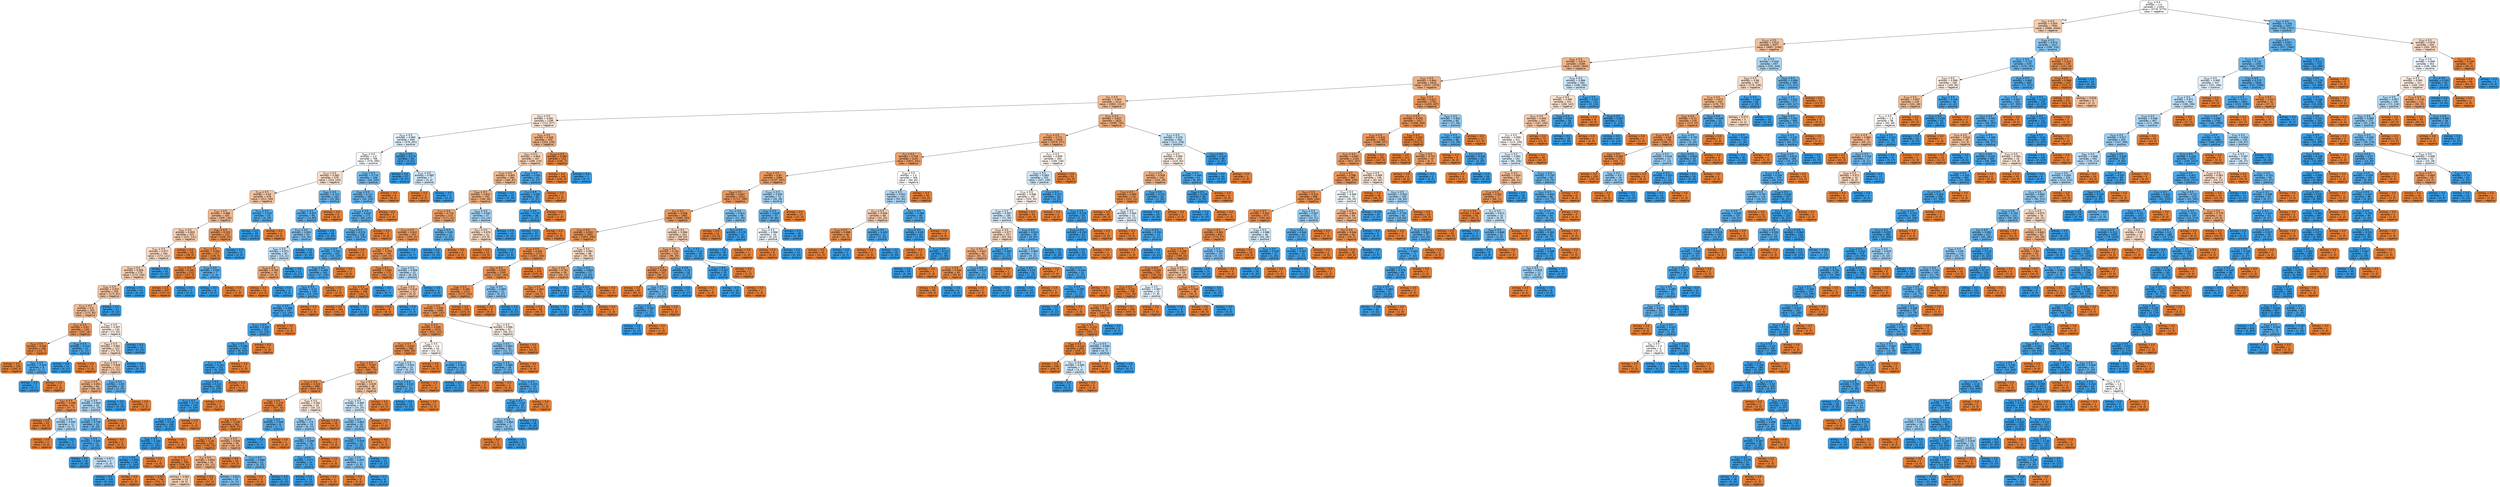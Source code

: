 digraph Tree {
node [shape=box, style="filled, rounded", color="black", fontname=helvetica] ;
edge [fontname=helvetica] ;
0 [label=<X<SUB>282</SUB> &le; 0.5<br/>entropy = 1.0<br/>samples = 11551<br/>value = [5776, 5775]<br/>class = negative>, fillcolor="#ffffff"] ;
1 [label=<X<SUB>662</SUB> &le; 0.5<br/>entropy = 0.955<br/>samples = 7994<br/>value = [4986, 3008]<br/>class = negative>, fillcolor="#f5cdb0"] ;
0 -> 1 [labeldistance=2.5, labelangle=45, headlabel="True"] ;
2 [label=<X<SUB>1015</SUB> &le; 0.5<br/>entropy = 0.913<br/>samples = 6977<br/>value = [4687, 2290]<br/>class = negative>, fillcolor="#f2bf9a"] ;
1 -> 2 ;
3 [label=<X<SUB>695</SUB> &le; 0.5<br/>entropy = 0.874<br/>samples = 6280<br/>value = [4435, 1845]<br/>class = negative>, fillcolor="#f0b58b"] ;
2 -> 3 ;
4 [label=<X<SUB>345</SUB> &le; 0.5<br/>entropy = 0.844<br/>samples = 5816<br/>value = [4237, 1579]<br/>class = negative>, fillcolor="#efb083"] ;
3 -> 4 ;
5 [label=<X<SUB>92</SUB> &le; 0.5<br/>entropy = 0.903<br/>samples = 4114<br/>value = [2802, 1312]<br/>class = negative>, fillcolor="#f1bc96"] ;
4 -> 5 ;
6 [label=<X<SUB>657</SUB> &le; 0.5<br/>entropy = 0.992<br/>samples = 1289<br/>value = [712, 577]<br/>class = negative>, fillcolor="#fae7d9"] ;
5 -> 6 ;
7 [label=<X<SUB>616</SUB> &le; 0.5<br/>entropy = 0.995<br/>samples = 830<br/>value = [379, 451]<br/>class = positive>, fillcolor="#dfeffb"] ;
6 -> 7 ;
8 [label=<X<SUB>665</SUB> &le; 0.5<br/>entropy = 1.0<br/>samples = 766<br/>value = [376, 390]<br/>class = positive>, fillcolor="#f8fbfe"] ;
7 -> 8 ;
9 [label=<X<SUB>119</SUB> &le; 0.5<br/>entropy = 0.983<br/>samples = 578<br/>value = [333, 245]<br/>class = negative>, fillcolor="#f8decb"] ;
8 -> 9 ;
10 [label=<X<SUB>138</SUB> &le; 0.5<br/>entropy = 0.93<br/>samples = 478<br/>value = [313, 165]<br/>class = negative>, fillcolor="#f3c3a1"] ;
9 -> 10 ;
11 [label=<X<SUB>181</SUB> &le; 0.5<br/>entropy = 0.888<br/>samples = 445<br/>value = [309, 136]<br/>class = negative>, fillcolor="#f0b890"] ;
10 -> 11 ;
12 [label=<X<SUB>561</SUB> &le; 0.5<br/>entropy = 0.955<br/>samples = 322<br/>value = [201, 121]<br/>class = negative>, fillcolor="#f5cdb0"] ;
11 -> 12 ;
13 [label=<X<SUB>762</SUB> &le; 0.5<br/>entropy = 0.977<br/>samples = 294<br/>value = [173, 121]<br/>class = negative>, fillcolor="#f7d9c3"] ;
12 -> 13 ;
14 [label=<X<SUB>546</SUB> &le; 0.5<br/>entropy = 0.958<br/>samples = 279<br/>value = [173, 106]<br/>class = negative>, fillcolor="#f5ceb2"] ;
13 -> 14 ;
15 [label=<X<SUB>281</SUB> &le; 0.5<br/>entropy = 0.932<br/>samples = 265<br/>value = [173, 92]<br/>class = negative>, fillcolor="#f3c4a2"] ;
14 -> 15 ;
16 [label=<X<SUB>178</SUB> &le; 0.5<br/>entropy = 0.9<br/>samples = 253<br/>value = [173, 80]<br/>class = negative>, fillcolor="#f1bb95"] ;
15 -> 16 ;
17 [label=<X<SUB>311</SUB> &le; 0.5<br/>entropy = 0.61<br/>samples = 120<br/>value = [102, 18]<br/>class = negative>, fillcolor="#ea975c"] ;
16 -> 17 ;
18 [label=<X<SUB>976</SUB> &le; 0.5<br/>entropy = 0.346<br/>samples = 108<br/>value = [101, 7]<br/>class = negative>, fillcolor="#e78a47"] ;
17 -> 18 ;
19 [label=<entropy = 0.0<br/>samples = 100<br/>value = [100, 0]<br/>class = negative>, fillcolor="#e58139"] ;
18 -> 19 ;
20 [label=<X<SUB>897</SUB> &le; 0.5<br/>entropy = 0.544<br/>samples = 8<br/>value = [1, 7]<br/>class = positive>, fillcolor="#55abe9"] ;
18 -> 20 ;
21 [label=<entropy = 0.0<br/>samples = 7<br/>value = [0, 7]<br/>class = positive>, fillcolor="#399de5"] ;
20 -> 21 ;
22 [label=<entropy = 0.0<br/>samples = 1<br/>value = [1, 0]<br/>class = negative>, fillcolor="#e58139"] ;
20 -> 22 ;
23 [label=<X<SUB>246</SUB> &le; 0.5<br/>entropy = 0.414<br/>samples = 12<br/>value = [1, 11]<br/>class = positive>, fillcolor="#4ba6e7"] ;
17 -> 23 ;
24 [label=<entropy = 0.0<br/>samples = 11<br/>value = [0, 11]<br/>class = positive>, fillcolor="#399de5"] ;
23 -> 24 ;
25 [label=<entropy = 0.0<br/>samples = 1<br/>value = [1, 0]<br/>class = negative>, fillcolor="#e58139"] ;
23 -> 25 ;
26 [label=<X<SUB>443</SUB> &le; 0.5<br/>entropy = 0.997<br/>samples = 133<br/>value = [71, 62]<br/>class = negative>, fillcolor="#fcefe6"] ;
16 -> 26 ;
27 [label=<X<SUB>969</SUB> &le; 0.5<br/>entropy = 0.981<br/>samples = 122<br/>value = [71, 51]<br/>class = negative>, fillcolor="#f8dcc7"] ;
26 -> 27 ;
28 [label=<X<SUB>757</SUB> &le; 0.5<br/>entropy = 0.948<br/>samples = 112<br/>value = [71, 41]<br/>class = negative>, fillcolor="#f4caab"] ;
27 -> 28 ;
29 [label=<X<SUB>249</SUB> &le; 0.5<br/>entropy = 0.851<br/>samples = 94<br/>value = [68, 26]<br/>class = negative>, fillcolor="#efb185"] ;
28 -> 29 ;
30 [label=<X<SUB>497</SUB> &le; 0.5<br/>entropy = 0.498<br/>samples = 64<br/>value = [57, 7]<br/>class = negative>, fillcolor="#e89051"] ;
29 -> 30 ;
31 [label=<entropy = 0.0<br/>samples = 53<br/>value = [53, 0]<br/>class = negative>, fillcolor="#e58139"] ;
30 -> 31 ;
32 [label=<X<SUB>399</SUB> &le; 0.5<br/>entropy = 0.946<br/>samples = 11<br/>value = [4, 7]<br/>class = positive>, fillcolor="#aad5f4"] ;
30 -> 32 ;
33 [label=<entropy = 0.0<br/>samples = 4<br/>value = [4, 0]<br/>class = negative>, fillcolor="#e58139"] ;
32 -> 33 ;
34 [label=<entropy = 0.0<br/>samples = 7<br/>value = [0, 7]<br/>class = positive>, fillcolor="#399de5"] ;
32 -> 34 ;
35 [label=<X<SUB>388</SUB> &le; 0.5<br/>entropy = 0.948<br/>samples = 30<br/>value = [11, 19]<br/>class = positive>, fillcolor="#acd6f4"] ;
29 -> 35 ;
36 [label=<X<SUB>549</SUB> &le; 0.5<br/>entropy = 0.738<br/>samples = 24<br/>value = [5, 19]<br/>class = positive>, fillcolor="#6db7ec"] ;
35 -> 36 ;
37 [label=<X<SUB>981</SUB> &le; 0.5<br/>entropy = 0.454<br/>samples = 21<br/>value = [2, 19]<br/>class = positive>, fillcolor="#4ea7e8"] ;
36 -> 37 ;
38 [label=<entropy = 0.0<br/>samples = 16<br/>value = [0, 16]<br/>class = positive>, fillcolor="#399de5"] ;
37 -> 38 ;
39 [label=<entropy = 0.971<br/>samples = 5<br/>value = [2, 3]<br/>class = positive>, fillcolor="#bddef6"] ;
37 -> 39 ;
40 [label=<entropy = 0.0<br/>samples = 3<br/>value = [3, 0]<br/>class = negative>, fillcolor="#e58139"] ;
36 -> 40 ;
41 [label=<entropy = 0.0<br/>samples = 6<br/>value = [6, 0]<br/>class = negative>, fillcolor="#e58139"] ;
35 -> 41 ;
42 [label=<X<SUB>683</SUB> &le; 0.5<br/>entropy = 0.65<br/>samples = 18<br/>value = [3, 15]<br/>class = positive>, fillcolor="#61b1ea"] ;
28 -> 42 ;
43 [label=<entropy = 0.0<br/>samples = 15<br/>value = [0, 15]<br/>class = positive>, fillcolor="#399de5"] ;
42 -> 43 ;
44 [label=<entropy = 0.0<br/>samples = 3<br/>value = [3, 0]<br/>class = negative>, fillcolor="#e58139"] ;
42 -> 44 ;
45 [label=<entropy = 0.0<br/>samples = 10<br/>value = [0, 10]<br/>class = positive>, fillcolor="#399de5"] ;
27 -> 45 ;
46 [label=<entropy = 0.0<br/>samples = 11<br/>value = [0, 11]<br/>class = positive>, fillcolor="#399de5"] ;
26 -> 46 ;
47 [label=<entropy = 0.0<br/>samples = 12<br/>value = [0, 12]<br/>class = positive>, fillcolor="#399de5"] ;
15 -> 47 ;
48 [label=<entropy = 0.0<br/>samples = 14<br/>value = [0, 14]<br/>class = positive>, fillcolor="#399de5"] ;
14 -> 48 ;
49 [label=<entropy = 0.0<br/>samples = 15<br/>value = [0, 15]<br/>class = positive>, fillcolor="#399de5"] ;
13 -> 49 ;
50 [label=<entropy = 0.0<br/>samples = 28<br/>value = [28, 0]<br/>class = negative>, fillcolor="#e58139"] ;
12 -> 50 ;
51 [label=<X<SUB>464</SUB> &le; 0.5<br/>entropy = 0.535<br/>samples = 123<br/>value = [108, 15]<br/>class = negative>, fillcolor="#e99254"] ;
11 -> 51 ;
52 [label=<X<SUB>532</SUB> &le; 0.5<br/>entropy = 0.391<br/>samples = 117<br/>value = [108, 9]<br/>class = negative>, fillcolor="#e78c49"] ;
51 -> 52 ;
53 [label=<X<SUB>430</SUB> &le; 0.5<br/>entropy = 0.181<br/>samples = 110<br/>value = [107, 3]<br/>class = negative>, fillcolor="#e6853f"] ;
52 -> 53 ;
54 [label=<entropy = 0.0<br/>samples = 107<br/>value = [107, 0]<br/>class = negative>, fillcolor="#e58139"] ;
53 -> 54 ;
55 [label=<entropy = 0.0<br/>samples = 3<br/>value = [0, 3]<br/>class = positive>, fillcolor="#399de5"] ;
53 -> 55 ;
56 [label=<X<SUB>248</SUB> &le; 0.5<br/>entropy = 0.592<br/>samples = 7<br/>value = [1, 6]<br/>class = positive>, fillcolor="#5aade9"] ;
52 -> 56 ;
57 [label=<entropy = 0.0<br/>samples = 6<br/>value = [0, 6]<br/>class = positive>, fillcolor="#399de5"] ;
56 -> 57 ;
58 [label=<entropy = 0.0<br/>samples = 1<br/>value = [1, 0]<br/>class = negative>, fillcolor="#e58139"] ;
56 -> 58 ;
59 [label=<entropy = 0.0<br/>samples = 6<br/>value = [0, 6]<br/>class = positive>, fillcolor="#399de5"] ;
51 -> 59 ;
60 [label=<X<SUB>373</SUB> &le; 0.5<br/>entropy = 0.533<br/>samples = 33<br/>value = [4, 29]<br/>class = positive>, fillcolor="#54abe9"] ;
10 -> 60 ;
61 [label=<entropy = 0.0<br/>samples = 29<br/>value = [0, 29]<br/>class = positive>, fillcolor="#399de5"] ;
60 -> 61 ;
62 [label=<entropy = 0.0<br/>samples = 4<br/>value = [4, 0]<br/>class = negative>, fillcolor="#e58139"] ;
60 -> 62 ;
63 [label=<X<SUB>985</SUB> &le; 0.5<br/>entropy = 0.722<br/>samples = 100<br/>value = [20, 80]<br/>class = positive>, fillcolor="#6ab6ec"] ;
9 -> 63 ;
64 [label=<X<SUB>805</SUB> &le; 0.5<br/>entropy = 0.607<br/>samples = 94<br/>value = [14, 80]<br/>class = positive>, fillcolor="#5caeea"] ;
63 -> 64 ;
65 [label=<X<SUB>792</SUB> &le; 0.5<br/>entropy = 0.826<br/>samples = 54<br/>value = [14, 40]<br/>class = positive>, fillcolor="#7ebfee"] ;
64 -> 65 ;
66 [label=<X<SUB>987</SUB> &le; 0.5<br/>entropy = 0.971<br/>samples = 35<br/>value = [14, 21]<br/>class = positive>, fillcolor="#bddef6"] ;
65 -> 66 ;
67 [label=<X<SUB>338</SUB> &le; 0.5<br/>entropy = 0.764<br/>samples = 18<br/>value = [14, 4]<br/>class = negative>, fillcolor="#eca572"] ;
66 -> 67 ;
68 [label=<entropy = 0.0<br/>samples = 14<br/>value = [14, 0]<br/>class = negative>, fillcolor="#e58139"] ;
67 -> 68 ;
69 [label=<entropy = 0.0<br/>samples = 4<br/>value = [0, 4]<br/>class = positive>, fillcolor="#399de5"] ;
67 -> 69 ;
70 [label=<entropy = 0.0<br/>samples = 17<br/>value = [0, 17]<br/>class = positive>, fillcolor="#399de5"] ;
66 -> 70 ;
71 [label=<entropy = 0.0<br/>samples = 19<br/>value = [0, 19]<br/>class = positive>, fillcolor="#399de5"] ;
65 -> 71 ;
72 [label=<entropy = 0.0<br/>samples = 40<br/>value = [0, 40]<br/>class = positive>, fillcolor="#399de5"] ;
64 -> 72 ;
73 [label=<entropy = 0.0<br/>samples = 6<br/>value = [6, 0]<br/>class = negative>, fillcolor="#e58139"] ;
63 -> 73 ;
74 [label=<X<SUB>786</SUB> &le; 0.5<br/>entropy = 0.776<br/>samples = 188<br/>value = [43, 145]<br/>class = positive>, fillcolor="#74baed"] ;
8 -> 74 ;
75 [label=<X<SUB>589</SUB> &le; 0.5<br/>entropy = 0.711<br/>samples = 180<br/>value = [35, 145]<br/>class = positive>, fillcolor="#69b5eb"] ;
74 -> 75 ;
76 [label=<X<SUB>1018</SUB> &le; 0.5<br/>entropy = 0.639<br/>samples = 173<br/>value = [28, 145]<br/>class = positive>, fillcolor="#5fb0ea"] ;
75 -> 76 ;
77 [label=<X<SUB>320</SUB> &le; 0.5<br/>entropy = 0.576<br/>samples = 168<br/>value = [23, 145]<br/>class = positive>, fillcolor="#58ade9"] ;
76 -> 77 ;
78 [label=<X<SUB>896</SUB> &le; 0.5<br/>entropy = 0.533<br/>samples = 165<br/>value = [20, 145]<br/>class = positive>, fillcolor="#54abe9"] ;
77 -> 78 ;
79 [label=<X<SUB>586</SUB> &le; 0.5<br/>entropy = 0.484<br/>samples = 162<br/>value = [17, 145]<br/>class = positive>, fillcolor="#50a8e8"] ;
78 -> 79 ;
80 [label=<X<SUB>870</SUB> &le; 0.5<br/>entropy = 0.43<br/>samples = 159<br/>value = [14, 145]<br/>class = positive>, fillcolor="#4ca6e8"] ;
79 -> 80 ;
81 [label=<X<SUB>82</SUB> &le; 0.5<br/>entropy = 0.389<br/>samples = 157<br/>value = [12, 145]<br/>class = positive>, fillcolor="#49a5e7"] ;
80 -> 81 ;
82 [label=<X<SUB>1017</SUB> &le; 0.5<br/>entropy = 0.345<br/>samples = 155<br/>value = [10, 145]<br/>class = positive>, fillcolor="#47a4e7"] ;
81 -> 82 ;
83 [label=<X<SUB>825</SUB> &le; 0.5<br/>entropy = 0.296<br/>samples = 153<br/>value = [8, 145]<br/>class = positive>, fillcolor="#44a2e6"] ;
82 -> 83 ;
84 [label=<X<SUB>171</SUB> &le; 0.5<br/>entropy = 0.241<br/>samples = 151<br/>value = [6, 145]<br/>class = positive>, fillcolor="#41a1e6"] ;
83 -> 84 ;
85 [label=<X<SUB>245</SUB> &le; 0.5<br/>entropy = 0.211<br/>samples = 150<br/>value = [5, 145]<br/>class = positive>, fillcolor="#40a0e6"] ;
84 -> 85 ;
86 [label=<X<SUB>536</SUB> &le; 0.5<br/>entropy = 0.178<br/>samples = 149<br/>value = [4, 145]<br/>class = positive>, fillcolor="#3ea0e6"] ;
85 -> 86 ;
87 [label=<X<SUB>299</SUB> &le; 0.5<br/>entropy = 0.143<br/>samples = 148<br/>value = [3, 145]<br/>class = positive>, fillcolor="#3d9fe6"] ;
86 -> 87 ;
88 [label=<X<SUB>888</SUB> &le; 0.5<br/>entropy = 0.104<br/>samples = 147<br/>value = [2, 145]<br/>class = positive>, fillcolor="#3c9ee5"] ;
87 -> 88 ;
89 [label=<X<SUB>177</SUB> &le; 0.5<br/>entropy = 0.059<br/>samples = 146<br/>value = [1, 145]<br/>class = positive>, fillcolor="#3a9ee5"] ;
88 -> 89 ;
90 [label=<entropy = 0.0<br/>samples = 145<br/>value = [0, 145]<br/>class = positive>, fillcolor="#399de5"] ;
89 -> 90 ;
91 [label=<entropy = 0.0<br/>samples = 1<br/>value = [1, 0]<br/>class = negative>, fillcolor="#e58139"] ;
89 -> 91 ;
92 [label=<entropy = 0.0<br/>samples = 1<br/>value = [1, 0]<br/>class = negative>, fillcolor="#e58139"] ;
88 -> 92 ;
93 [label=<entropy = 0.0<br/>samples = 1<br/>value = [1, 0]<br/>class = negative>, fillcolor="#e58139"] ;
87 -> 93 ;
94 [label=<entropy = 0.0<br/>samples = 1<br/>value = [1, 0]<br/>class = negative>, fillcolor="#e58139"] ;
86 -> 94 ;
95 [label=<entropy = 0.0<br/>samples = 1<br/>value = [1, 0]<br/>class = negative>, fillcolor="#e58139"] ;
85 -> 95 ;
96 [label=<entropy = 0.0<br/>samples = 1<br/>value = [1, 0]<br/>class = negative>, fillcolor="#e58139"] ;
84 -> 96 ;
97 [label=<entropy = 0.0<br/>samples = 2<br/>value = [2, 0]<br/>class = negative>, fillcolor="#e58139"] ;
83 -> 97 ;
98 [label=<entropy = 0.0<br/>samples = 2<br/>value = [2, 0]<br/>class = negative>, fillcolor="#e58139"] ;
82 -> 98 ;
99 [label=<entropy = 0.0<br/>samples = 2<br/>value = [2, 0]<br/>class = negative>, fillcolor="#e58139"] ;
81 -> 99 ;
100 [label=<entropy = 0.0<br/>samples = 2<br/>value = [2, 0]<br/>class = negative>, fillcolor="#e58139"] ;
80 -> 100 ;
101 [label=<entropy = 0.0<br/>samples = 3<br/>value = [3, 0]<br/>class = negative>, fillcolor="#e58139"] ;
79 -> 101 ;
102 [label=<entropy = 0.0<br/>samples = 3<br/>value = [3, 0]<br/>class = negative>, fillcolor="#e58139"] ;
78 -> 102 ;
103 [label=<entropy = 0.0<br/>samples = 3<br/>value = [3, 0]<br/>class = negative>, fillcolor="#e58139"] ;
77 -> 103 ;
104 [label=<entropy = 0.0<br/>samples = 5<br/>value = [5, 0]<br/>class = negative>, fillcolor="#e58139"] ;
76 -> 104 ;
105 [label=<entropy = 0.0<br/>samples = 7<br/>value = [7, 0]<br/>class = negative>, fillcolor="#e58139"] ;
75 -> 105 ;
106 [label=<entropy = 0.0<br/>samples = 8<br/>value = [8, 0]<br/>class = negative>, fillcolor="#e58139"] ;
74 -> 106 ;
107 [label=<X<SUB>656</SUB> &le; 0.5<br/>entropy = 0.273<br/>samples = 64<br/>value = [3, 61]<br/>class = positive>, fillcolor="#43a2e6"] ;
7 -> 107 ;
108 [label=<entropy = 0.0<br/>samples = 57<br/>value = [0, 57]<br/>class = positive>, fillcolor="#399de5"] ;
107 -> 108 ;
109 [label=<X<SUB>131</SUB> &le; 0.5<br/>entropy = 0.985<br/>samples = 7<br/>value = [3, 4]<br/>class = positive>, fillcolor="#cee6f8"] ;
107 -> 109 ;
110 [label=<entropy = 0.0<br/>samples = 3<br/>value = [3, 0]<br/>class = negative>, fillcolor="#e58139"] ;
109 -> 110 ;
111 [label=<entropy = 0.0<br/>samples = 4<br/>value = [0, 4]<br/>class = positive>, fillcolor="#399de5"] ;
109 -> 111 ;
112 [label=<X<SUB>635</SUB> &le; 0.5<br/>entropy = 0.848<br/>samples = 459<br/>value = [333, 126]<br/>class = negative>, fillcolor="#efb184"] ;
6 -> 112 ;
113 [label=<X<SUB>857</SUB> &le; 0.5<br/>entropy = 0.963<br/>samples = 307<br/>value = [188, 119]<br/>class = negative>, fillcolor="#f5d1b6"] ;
112 -> 113 ;
114 [label=<X<SUB>795</SUB> &le; 0.5<br/>entropy = 0.891<br/>samples = 266<br/>value = [184, 82]<br/>class = negative>, fillcolor="#f1b991"] ;
113 -> 114 ;
115 [label=<X<SUB>966</SUB> &le; 0.5<br/>entropy = 0.833<br/>samples = 250<br/>value = [184, 66]<br/>class = negative>, fillcolor="#eeae80"] ;
114 -> 115 ;
116 [label=<X<SUB>703</SUB> &le; 0.5<br/>entropy = 0.716<br/>samples = 213<br/>value = [171, 42]<br/>class = negative>, fillcolor="#eba06a"] ;
115 -> 116 ;
117 [label=<X<SUB>158</SUB> &le; 0.5<br/>entropy = 0.632<br/>samples = 201<br/>value = [169, 32]<br/>class = negative>, fillcolor="#ea995e"] ;
116 -> 117 ;
118 [label=<X<SUB>949</SUB> &le; 0.5<br/>entropy = 0.554<br/>samples = 194<br/>value = [169, 25]<br/>class = negative>, fillcolor="#e99456"] ;
117 -> 118 ;
119 [label=<X<SUB>108</SUB> &le; 0.5<br/>entropy = 0.364<br/>samples = 173<br/>value = [161, 12]<br/>class = negative>, fillcolor="#e78a48"] ;
118 -> 119 ;
120 [label=<X<SUB>45</SUB> &le; 0.5<br/>entropy = 0.195<br/>samples = 166<br/>value = [161, 5]<br/>class = negative>, fillcolor="#e6853f"] ;
119 -> 120 ;
121 [label=<entropy = 0.0<br/>samples = 161<br/>value = [161, 0]<br/>class = negative>, fillcolor="#e58139"] ;
120 -> 121 ;
122 [label=<entropy = 0.0<br/>samples = 5<br/>value = [0, 5]<br/>class = positive>, fillcolor="#399de5"] ;
120 -> 122 ;
123 [label=<entropy = 0.0<br/>samples = 7<br/>value = [0, 7]<br/>class = positive>, fillcolor="#399de5"] ;
119 -> 123 ;
124 [label=<X<SUB>589</SUB> &le; 0.5<br/>entropy = 0.959<br/>samples = 21<br/>value = [8, 13]<br/>class = positive>, fillcolor="#b3d9f5"] ;
118 -> 124 ;
125 [label=<X<SUB>1006</SUB> &le; 0.5<br/>entropy = 0.918<br/>samples = 12<br/>value = [8, 4]<br/>class = negative>, fillcolor="#f2c09c"] ;
124 -> 125 ;
126 [label=<entropy = 0.0<br/>samples = 8<br/>value = [8, 0]<br/>class = negative>, fillcolor="#e58139"] ;
125 -> 126 ;
127 [label=<entropy = 0.0<br/>samples = 4<br/>value = [0, 4]<br/>class = positive>, fillcolor="#399de5"] ;
125 -> 127 ;
128 [label=<entropy = 0.0<br/>samples = 9<br/>value = [0, 9]<br/>class = positive>, fillcolor="#399de5"] ;
124 -> 128 ;
129 [label=<entropy = 0.0<br/>samples = 7<br/>value = [0, 7]<br/>class = positive>, fillcolor="#399de5"] ;
117 -> 129 ;
130 [label=<X<SUB>389</SUB> &le; 0.5<br/>entropy = 0.65<br/>samples = 12<br/>value = [2, 10]<br/>class = positive>, fillcolor="#61b1ea"] ;
116 -> 130 ;
131 [label=<entropy = 0.0<br/>samples = 10<br/>value = [0, 10]<br/>class = positive>, fillcolor="#399de5"] ;
130 -> 131 ;
132 [label=<entropy = 0.0<br/>samples = 2<br/>value = [2, 0]<br/>class = negative>, fillcolor="#e58139"] ;
130 -> 132 ;
133 [label=<X<SUB>618</SUB> &le; 0.5<br/>entropy = 0.935<br/>samples = 37<br/>value = [13, 24]<br/>class = positive>, fillcolor="#a4d2f3"] ;
115 -> 133 ;
134 [label=<X<SUB>817</SUB> &le; 0.5<br/>entropy = 0.976<br/>samples = 22<br/>value = [13, 9]<br/>class = negative>, fillcolor="#f7d8c2"] ;
133 -> 134 ;
135 [label=<entropy = 0.0<br/>samples = 13<br/>value = [13, 0]<br/>class = negative>, fillcolor="#e58139"] ;
134 -> 135 ;
136 [label=<entropy = 0.0<br/>samples = 9<br/>value = [0, 9]<br/>class = positive>, fillcolor="#399de5"] ;
134 -> 136 ;
137 [label=<entropy = 0.0<br/>samples = 15<br/>value = [0, 15]<br/>class = positive>, fillcolor="#399de5"] ;
133 -> 137 ;
138 [label=<entropy = 0.0<br/>samples = 16<br/>value = [0, 16]<br/>class = positive>, fillcolor="#399de5"] ;
114 -> 138 ;
139 [label=<X<SUB>394</SUB> &le; 0.5<br/>entropy = 0.461<br/>samples = 41<br/>value = [4, 37]<br/>class = positive>, fillcolor="#4ea8e8"] ;
113 -> 139 ;
140 [label=<X<SUB>14</SUB> &le; 0.5<br/>entropy = 0.292<br/>samples = 39<br/>value = [2, 37]<br/>class = positive>, fillcolor="#44a2e6"] ;
139 -> 140 ;
141 [label=<X<SUB>747</SUB> &le; 0.5<br/>entropy = 0.176<br/>samples = 38<br/>value = [1, 37]<br/>class = positive>, fillcolor="#3ea0e6"] ;
140 -> 141 ;
142 [label=<entropy = 0.0<br/>samples = 37<br/>value = [0, 37]<br/>class = positive>, fillcolor="#399de5"] ;
141 -> 142 ;
143 [label=<entropy = 0.0<br/>samples = 1<br/>value = [1, 0]<br/>class = negative>, fillcolor="#e58139"] ;
141 -> 143 ;
144 [label=<entropy = 0.0<br/>samples = 1<br/>value = [1, 0]<br/>class = negative>, fillcolor="#e58139"] ;
140 -> 144 ;
145 [label=<entropy = 0.0<br/>samples = 2<br/>value = [2, 0]<br/>class = negative>, fillcolor="#e58139"] ;
139 -> 145 ;
146 [label=<X<SUB>1005</SUB> &le; 0.5<br/>entropy = 0.269<br/>samples = 152<br/>value = [145, 7]<br/>class = negative>, fillcolor="#e68743"] ;
112 -> 146 ;
147 [label=<entropy = 0.0<br/>samples = 145<br/>value = [145, 0]<br/>class = negative>, fillcolor="#e58139"] ;
146 -> 147 ;
148 [label=<entropy = 0.0<br/>samples = 7<br/>value = [0, 7]<br/>class = positive>, fillcolor="#399de5"] ;
146 -> 148 ;
149 [label=<X<SUB>355</SUB> &le; 0.5<br/>entropy = 0.827<br/>samples = 2825<br/>value = [2090, 735]<br/>class = negative>, fillcolor="#eead7f"] ;
5 -> 149 ;
150 [label=<X<SUB>143</SUB> &le; 0.5<br/>entropy = 0.771<br/>samples = 2556<br/>value = [1979, 577]<br/>class = negative>, fillcolor="#eda673"] ;
149 -> 150 ;
151 [label=<X<SUB>23</SUB> &le; 0.5<br/>entropy = 0.704<br/>samples = 2252<br/>value = [1821, 431]<br/>class = negative>, fillcolor="#eb9f68"] ;
150 -> 151 ;
152 [label=<X<SUB>346</SUB> &le; 0.5<br/>entropy = 0.65<br/>samples = 2084<br/>value = [1737, 347]<br/>class = negative>, fillcolor="#ea9a61"] ;
151 -> 152 ;
153 [label=<X<SUB>969</SUB> &le; 0.5<br/>entropy = 0.607<br/>samples = 2010<br/>value = [1711, 299]<br/>class = negative>, fillcolor="#ea975c"] ;
152 -> 153 ;
154 [label=<X<SUB>32</SUB> &le; 0.5<br/>entropy = 0.568<br/>samples = 1962<br/>value = [1699, 263]<br/>class = negative>, fillcolor="#e99558"] ;
153 -> 154 ;
155 [label=<X<SUB>764</SUB> &le; 0.5<br/>entropy = 0.503<br/>samples = 1801<br/>value = [1601, 200]<br/>class = negative>, fillcolor="#e89152"] ;
154 -> 155 ;
156 [label=<X<SUB>534</SUB> &le; 0.5<br/>entropy = 0.455<br/>samples = 1715<br/>value = [1551, 164]<br/>class = negative>, fillcolor="#e88e4e"] ;
155 -> 156 ;
157 [label=<X<SUB>952</SUB> &le; 0.5<br/>entropy = 0.535<br/>samples = 1345<br/>value = [1181, 164]<br/>class = negative>, fillcolor="#e99254"] ;
156 -> 157 ;
158 [label=<X<SUB>980</SUB> &le; 0.5<br/>entropy = 0.494<br/>samples = 1314<br/>value = [1172, 142]<br/>class = negative>, fillcolor="#e89051"] ;
157 -> 158 ;
159 [label=<X<SUB>328</SUB> &le; 0.5<br/>entropy = 0.558<br/>samples = 1090<br/>value = [948, 142]<br/>class = negative>, fillcolor="#e99457"] ;
158 -> 159 ;
160 [label=<X<SUB>661</SUB> &le; 0.5<br/>entropy = 0.495<br/>samples = 1023<br/>value = [912, 111]<br/>class = negative>, fillcolor="#e89051"] ;
159 -> 160 ;
161 [label=<X<SUB>217</SUB> &le; 0.5<br/>entropy = 0.443<br/>samples = 980<br/>value = [890, 90]<br/>class = negative>, fillcolor="#e88e4d"] ;
160 -> 161 ;
162 [label=<X<SUB>401</SUB> &le; 0.5<br/>entropy = 0.397<br/>samples = 956<br/>value = [881, 75]<br/>class = negative>, fillcolor="#e78c4a"] ;
161 -> 162 ;
163 [label=<X<SUB>725</SUB> &le; 0.5<br/>entropy = 0.332<br/>samples = 898<br/>value = [843, 55]<br/>class = negative>, fillcolor="#e78946"] ;
162 -> 163 ;
164 [label=<X<SUB>886</SUB> &le; 0.5<br/>entropy = 0.279<br/>samples = 869<br/>value = [827, 42]<br/>class = negative>, fillcolor="#e68743"] ;
163 -> 164 ;
165 [label=<X<SUB>66</SUB> &le; 0.5<br/>entropy = 0.245<br/>samples = 861<br/>value = [826, 35]<br/>class = negative>, fillcolor="#e68641"] ;
164 -> 165 ;
166 [label=<X<SUB>416</SUB> &le; 0.5<br/>entropy = 0.18<br/>samples = 812<br/>value = [790, 22]<br/>class = negative>, fillcolor="#e6853f"] ;
165 -> 166 ;
167 [label=<X<SUB>1</SUB> &le; 0.5<br/>entropy = 0.1<br/>samples = 769<br/>value = [759, 10]<br/>class = negative>, fillcolor="#e5833c"] ;
166 -> 167 ;
168 [label=<entropy = 0.057<br/>samples = 756<br/>value = [751, 5]<br/>class = negative>, fillcolor="#e5823a"] ;
167 -> 168 ;
169 [label=<entropy = 0.961<br/>samples = 13<br/>value = [8, 5]<br/>class = negative>, fillcolor="#f5d0b5"] ;
167 -> 169 ;
170 [label=<X<SUB>18</SUB> &le; 0.5<br/>entropy = 0.854<br/>samples = 43<br/>value = [31, 12]<br/>class = negative>, fillcolor="#efb286"] ;
166 -> 170 ;
171 [label=<entropy = 0.0<br/>samples = 27<br/>value = [27, 0]<br/>class = negative>, fillcolor="#e58139"] ;
170 -> 171 ;
172 [label=<entropy = 0.811<br/>samples = 16<br/>value = [4, 12]<br/>class = positive>, fillcolor="#7bbeee"] ;
170 -> 172 ;
173 [label=<X<SUB>923</SUB> &le; 0.5<br/>entropy = 0.835<br/>samples = 49<br/>value = [36, 13]<br/>class = negative>, fillcolor="#eeae80"] ;
165 -> 173 ;
174 [label=<entropy = 0.0<br/>samples = 33<br/>value = [33, 0]<br/>class = negative>, fillcolor="#e58139"] ;
173 -> 174 ;
175 [label=<X<SUB>759</SUB> &le; 0.5<br/>entropy = 0.696<br/>samples = 16<br/>value = [3, 13]<br/>class = positive>, fillcolor="#67b4eb"] ;
173 -> 175 ;
176 [label=<entropy = 0.0<br/>samples = 3<br/>value = [3, 0]<br/>class = negative>, fillcolor="#e58139"] ;
175 -> 176 ;
177 [label=<entropy = 0.0<br/>samples = 13<br/>value = [0, 13]<br/>class = positive>, fillcolor="#399de5"] ;
175 -> 177 ;
178 [label=<X<SUB>788</SUB> &le; 0.5<br/>entropy = 0.544<br/>samples = 8<br/>value = [1, 7]<br/>class = positive>, fillcolor="#55abe9"] ;
164 -> 178 ;
179 [label=<entropy = 0.0<br/>samples = 7<br/>value = [0, 7]<br/>class = positive>, fillcolor="#399de5"] ;
178 -> 179 ;
180 [label=<entropy = 0.0<br/>samples = 1<br/>value = [1, 0]<br/>class = negative>, fillcolor="#e58139"] ;
178 -> 180 ;
181 [label=<X<SUB>465</SUB> &le; 0.5<br/>entropy = 0.992<br/>samples = 29<br/>value = [16, 13]<br/>class = negative>, fillcolor="#fae7da"] ;
163 -> 181 ;
182 [label=<X<SUB>890</SUB> &le; 0.5<br/>entropy = 0.9<br/>samples = 19<br/>value = [6, 13]<br/>class = positive>, fillcolor="#94caf1"] ;
181 -> 182 ;
183 [label=<X<SUB>660</SUB> &le; 0.5<br/>entropy = 0.696<br/>samples = 16<br/>value = [3, 13]<br/>class = positive>, fillcolor="#67b4eb"] ;
182 -> 183 ;
184 [label=<X<SUB>847</SUB> &le; 0.5<br/>entropy = 0.371<br/>samples = 14<br/>value = [1, 13]<br/>class = positive>, fillcolor="#48a5e7"] ;
183 -> 184 ;
185 [label=<entropy = 0.0<br/>samples = 13<br/>value = [0, 13]<br/>class = positive>, fillcolor="#399de5"] ;
184 -> 185 ;
186 [label=<entropy = 0.0<br/>samples = 1<br/>value = [1, 0]<br/>class = negative>, fillcolor="#e58139"] ;
184 -> 186 ;
187 [label=<entropy = 0.0<br/>samples = 2<br/>value = [2, 0]<br/>class = negative>, fillcolor="#e58139"] ;
183 -> 187 ;
188 [label=<entropy = 0.0<br/>samples = 3<br/>value = [3, 0]<br/>class = negative>, fillcolor="#e58139"] ;
182 -> 188 ;
189 [label=<entropy = 0.0<br/>samples = 10<br/>value = [10, 0]<br/>class = negative>, fillcolor="#e58139"] ;
181 -> 189 ;
190 [label=<X<SUB>89</SUB> &le; 0.5<br/>entropy = 0.929<br/>samples = 58<br/>value = [38, 20]<br/>class = negative>, fillcolor="#f3c3a1"] ;
162 -> 190 ;
191 [label=<X<SUB>181</SUB> &le; 0.5<br/>entropy = 0.985<br/>samples = 35<br/>value = [15, 20]<br/>class = positive>, fillcolor="#cee6f8"] ;
190 -> 191 ;
192 [label=<X<SUB>994</SUB> &le; 0.5<br/>entropy = 0.863<br/>samples = 28<br/>value = [8, 20]<br/>class = positive>, fillcolor="#88c4ef"] ;
191 -> 192 ;
193 [label=<X<SUB>546</SUB> &le; 0.5<br/>entropy = 0.559<br/>samples = 23<br/>value = [3, 20]<br/>class = positive>, fillcolor="#57ace9"] ;
192 -> 193 ;
194 [label=<X<SUB>465</SUB> &le; 0.5<br/>entropy = 0.845<br/>samples = 11<br/>value = [3, 8]<br/>class = positive>, fillcolor="#83c2ef"] ;
193 -> 194 ;
195 [label=<entropy = 0.0<br/>samples = 3<br/>value = [3, 0]<br/>class = negative>, fillcolor="#e58139"] ;
194 -> 195 ;
196 [label=<entropy = 0.0<br/>samples = 8<br/>value = [0, 8]<br/>class = positive>, fillcolor="#399de5"] ;
194 -> 196 ;
197 [label=<entropy = 0.0<br/>samples = 12<br/>value = [0, 12]<br/>class = positive>, fillcolor="#399de5"] ;
193 -> 197 ;
198 [label=<entropy = 0.0<br/>samples = 5<br/>value = [5, 0]<br/>class = negative>, fillcolor="#e58139"] ;
192 -> 198 ;
199 [label=<entropy = 0.0<br/>samples = 7<br/>value = [7, 0]<br/>class = negative>, fillcolor="#e58139"] ;
191 -> 199 ;
200 [label=<entropy = 0.0<br/>samples = 23<br/>value = [23, 0]<br/>class = negative>, fillcolor="#e58139"] ;
190 -> 200 ;
201 [label=<X<SUB>298</SUB> &le; 0.5<br/>entropy = 0.954<br/>samples = 24<br/>value = [9, 15]<br/>class = positive>, fillcolor="#b0d8f5"] ;
161 -> 201 ;
202 [label=<X<SUB>131</SUB> &le; 0.5<br/>entropy = 0.523<br/>samples = 17<br/>value = [2, 15]<br/>class = positive>, fillcolor="#53aae8"] ;
201 -> 202 ;
203 [label=<entropy = 0.0<br/>samples = 15<br/>value = [0, 15]<br/>class = positive>, fillcolor="#399de5"] ;
202 -> 203 ;
204 [label=<entropy = 0.0<br/>samples = 2<br/>value = [2, 0]<br/>class = negative>, fillcolor="#e58139"] ;
202 -> 204 ;
205 [label=<entropy = 0.0<br/>samples = 7<br/>value = [7, 0]<br/>class = negative>, fillcolor="#e58139"] ;
201 -> 205 ;
206 [label=<X<SUB>399</SUB> &le; 0.5<br/>entropy = 1.0<br/>samples = 43<br/>value = [22, 21]<br/>class = negative>, fillcolor="#fef9f6"] ;
160 -> 206 ;
207 [label=<entropy = 0.0<br/>samples = 19<br/>value = [19, 0]<br/>class = negative>, fillcolor="#e58139"] ;
206 -> 207 ;
208 [label=<X<SUB>233</SUB> &le; 0.5<br/>entropy = 0.544<br/>samples = 24<br/>value = [3, 21]<br/>class = positive>, fillcolor="#55abe9"] ;
206 -> 208 ;
209 [label=<entropy = 0.0<br/>samples = 21<br/>value = [0, 21]<br/>class = positive>, fillcolor="#399de5"] ;
208 -> 209 ;
210 [label=<entropy = 0.0<br/>samples = 3<br/>value = [3, 0]<br/>class = negative>, fillcolor="#e58139"] ;
208 -> 210 ;
211 [label=<X<SUB>813</SUB> &le; 0.5<br/>entropy = 0.996<br/>samples = 67<br/>value = [36, 31]<br/>class = negative>, fillcolor="#fbeee4"] ;
159 -> 211 ;
212 [label=<X<SUB>935</SUB> &le; 0.5<br/>entropy = 0.854<br/>samples = 43<br/>value = [12, 31]<br/>class = positive>, fillcolor="#86c3ef"] ;
211 -> 212 ;
213 [label=<X<SUB>683</SUB> &le; 0.5<br/>entropy = 0.689<br/>samples = 38<br/>value = [7, 31]<br/>class = positive>, fillcolor="#66b3eb"] ;
212 -> 213 ;
214 [label=<entropy = 0.0<br/>samples = 4<br/>value = [4, 0]<br/>class = negative>, fillcolor="#e58139"] ;
213 -> 214 ;
215 [label=<X<SUB>471</SUB> &le; 0.5<br/>entropy = 0.431<br/>samples = 34<br/>value = [3, 31]<br/>class = positive>, fillcolor="#4ca6e8"] ;
213 -> 215 ;
216 [label=<X<SUB>388</SUB> &le; 0.5<br/>entropy = 0.33<br/>samples = 33<br/>value = [2, 31]<br/>class = positive>, fillcolor="#46a3e7"] ;
215 -> 216 ;
217 [label=<X<SUB>321</SUB> &le; 0.5<br/>entropy = 0.863<br/>samples = 7<br/>value = [2, 5]<br/>class = positive>, fillcolor="#88c4ef"] ;
216 -> 217 ;
218 [label=<entropy = 0.0<br/>samples = 2<br/>value = [2, 0]<br/>class = negative>, fillcolor="#e58139"] ;
217 -> 218 ;
219 [label=<entropy = 0.0<br/>samples = 5<br/>value = [0, 5]<br/>class = positive>, fillcolor="#399de5"] ;
217 -> 219 ;
220 [label=<entropy = 0.0<br/>samples = 26<br/>value = [0, 26]<br/>class = positive>, fillcolor="#399de5"] ;
216 -> 220 ;
221 [label=<entropy = 0.0<br/>samples = 1<br/>value = [1, 0]<br/>class = negative>, fillcolor="#e58139"] ;
215 -> 221 ;
222 [label=<entropy = 0.0<br/>samples = 5<br/>value = [5, 0]<br/>class = negative>, fillcolor="#e58139"] ;
212 -> 222 ;
223 [label=<entropy = 0.0<br/>samples = 24<br/>value = [24, 0]<br/>class = negative>, fillcolor="#e58139"] ;
211 -> 223 ;
224 [label=<entropy = 0.0<br/>samples = 224<br/>value = [224, 0]<br/>class = negative>, fillcolor="#e58139"] ;
158 -> 224 ;
225 [label=<X<SUB>487</SUB> &le; 0.5<br/>entropy = 0.869<br/>samples = 31<br/>value = [9, 22]<br/>class = positive>, fillcolor="#8ac5f0"] ;
157 -> 225 ;
226 [label=<entropy = 0.0<br/>samples = 9<br/>value = [9, 0]<br/>class = negative>, fillcolor="#e58139"] ;
225 -> 226 ;
227 [label=<entropy = 0.0<br/>samples = 22<br/>value = [0, 22]<br/>class = positive>, fillcolor="#399de5"] ;
225 -> 227 ;
228 [label=<entropy = 0.0<br/>samples = 370<br/>value = [370, 0]<br/>class = negative>, fillcolor="#e58139"] ;
156 -> 228 ;
229 [label=<X<SUB>784</SUB> &le; 0.5<br/>entropy = 0.981<br/>samples = 86<br/>value = [50, 36]<br/>class = negative>, fillcolor="#f8dcc8"] ;
155 -> 229 ;
230 [label=<X<SUB>622</SUB> &le; 0.5<br/>entropy = 0.761<br/>samples = 59<br/>value = [46, 13]<br/>class = negative>, fillcolor="#eca571"] ;
229 -> 230 ;
231 [label=<X<SUB>843</SUB> &le; 0.5<br/>entropy = 0.463<br/>samples = 51<br/>value = [46, 5]<br/>class = negative>, fillcolor="#e88f4f"] ;
230 -> 231 ;
232 [label=<entropy = 0.0<br/>samples = 46<br/>value = [46, 0]<br/>class = negative>, fillcolor="#e58139"] ;
231 -> 232 ;
233 [label=<entropy = 0.0<br/>samples = 5<br/>value = [0, 5]<br/>class = positive>, fillcolor="#399de5"] ;
231 -> 233 ;
234 [label=<entropy = 0.0<br/>samples = 8<br/>value = [0, 8]<br/>class = positive>, fillcolor="#399de5"] ;
230 -> 234 ;
235 [label=<X<SUB>255</SUB> &le; 0.5<br/>entropy = 0.605<br/>samples = 27<br/>value = [4, 23]<br/>class = positive>, fillcolor="#5baeea"] ;
229 -> 235 ;
236 [label=<X<SUB>326</SUB> &le; 0.5<br/>entropy = 0.25<br/>samples = 24<br/>value = [1, 23]<br/>class = positive>, fillcolor="#42a1e6"] ;
235 -> 236 ;
237 [label=<entropy = 0.0<br/>samples = 23<br/>value = [0, 23]<br/>class = positive>, fillcolor="#399de5"] ;
236 -> 237 ;
238 [label=<entropy = 0.0<br/>samples = 1<br/>value = [1, 0]<br/>class = negative>, fillcolor="#e58139"] ;
236 -> 238 ;
239 [label=<entropy = 0.0<br/>samples = 3<br/>value = [3, 0]<br/>class = negative>, fillcolor="#e58139"] ;
235 -> 239 ;
240 [label=<X<SUB>139</SUB> &le; 0.5<br/>entropy = 0.966<br/>samples = 161<br/>value = [98, 63]<br/>class = negative>, fillcolor="#f6d2b8"] ;
154 -> 240 ;
241 [label=<X<SUB>948</SUB> &le; 0.5<br/>entropy = 0.781<br/>samples = 125<br/>value = [96, 29]<br/>class = negative>, fillcolor="#eda775"] ;
240 -> 241 ;
242 [label=<X<SUB>1019</SUB> &le; 0.5<br/>entropy = 0.506<br/>samples = 107<br/>value = [95, 12]<br/>class = negative>, fillcolor="#e89152"] ;
241 -> 242 ;
243 [label=<entropy = 0.0<br/>samples = 92<br/>value = [92, 0]<br/>class = negative>, fillcolor="#e58139"] ;
242 -> 243 ;
244 [label=<X<SUB>408</SUB> &le; 0.5<br/>entropy = 0.722<br/>samples = 15<br/>value = [3, 12]<br/>class = positive>, fillcolor="#6ab6ec"] ;
242 -> 244 ;
245 [label=<X<SUB>923</SUB> &le; 0.5<br/>entropy = 0.391<br/>samples = 13<br/>value = [1, 12]<br/>class = positive>, fillcolor="#49a5e7"] ;
244 -> 245 ;
246 [label=<entropy = 0.0<br/>samples = 12<br/>value = [0, 12]<br/>class = positive>, fillcolor="#399de5"] ;
245 -> 246 ;
247 [label=<entropy = 0.0<br/>samples = 1<br/>value = [1, 0]<br/>class = negative>, fillcolor="#e58139"] ;
245 -> 247 ;
248 [label=<entropy = 0.0<br/>samples = 2<br/>value = [2, 0]<br/>class = negative>, fillcolor="#e58139"] ;
244 -> 248 ;
249 [label=<X<SUB>316</SUB> &le; 0.5<br/>entropy = 0.31<br/>samples = 18<br/>value = [1, 17]<br/>class = positive>, fillcolor="#45a3e7"] ;
241 -> 249 ;
250 [label=<entropy = 0.0<br/>samples = 17<br/>value = [0, 17]<br/>class = positive>, fillcolor="#399de5"] ;
249 -> 250 ;
251 [label=<entropy = 0.0<br/>samples = 1<br/>value = [1, 0]<br/>class = negative>, fillcolor="#e58139"] ;
249 -> 251 ;
252 [label=<X<SUB>74</SUB> &le; 0.5<br/>entropy = 0.31<br/>samples = 36<br/>value = [2, 34]<br/>class = positive>, fillcolor="#45a3e7"] ;
240 -> 252 ;
253 [label=<X<SUB>1012</SUB> &le; 0.5<br/>entropy = 0.187<br/>samples = 35<br/>value = [1, 34]<br/>class = positive>, fillcolor="#3fa0e6"] ;
252 -> 253 ;
254 [label=<entropy = 0.0<br/>samples = 34<br/>value = [0, 34]<br/>class = positive>, fillcolor="#399de5"] ;
253 -> 254 ;
255 [label=<entropy = 0.0<br/>samples = 1<br/>value = [1, 0]<br/>class = negative>, fillcolor="#e58139"] ;
253 -> 255 ;
256 [label=<entropy = 0.0<br/>samples = 1<br/>value = [1, 0]<br/>class = negative>, fillcolor="#e58139"] ;
252 -> 256 ;
257 [label=<X<SUB>53</SUB> &le; 0.5<br/>entropy = 0.811<br/>samples = 48<br/>value = [12, 36]<br/>class = positive>, fillcolor="#7bbeee"] ;
153 -> 257 ;
258 [label=<entropy = 0.0<br/>samples = 11<br/>value = [11, 0]<br/>class = negative>, fillcolor="#e58139"] ;
257 -> 258 ;
259 [label=<X<SUB>633</SUB> &le; 0.5<br/>entropy = 0.179<br/>samples = 37<br/>value = [1, 36]<br/>class = positive>, fillcolor="#3ea0e6"] ;
257 -> 259 ;
260 [label=<entropy = 0.0<br/>samples = 36<br/>value = [0, 36]<br/>class = positive>, fillcolor="#399de5"] ;
259 -> 260 ;
261 [label=<entropy = 0.0<br/>samples = 1<br/>value = [1, 0]<br/>class = negative>, fillcolor="#e58139"] ;
259 -> 261 ;
262 [label=<X<SUB>1007</SUB> &le; 0.5<br/>entropy = 0.935<br/>samples = 74<br/>value = [26, 48]<br/>class = positive>, fillcolor="#a4d2f3"] ;
152 -> 262 ;
263 [label=<X<SUB>781</SUB> &le; 0.5<br/>entropy = 0.629<br/>samples = 57<br/>value = [9, 48]<br/>class = positive>, fillcolor="#5eafea"] ;
262 -> 263 ;
264 [label=<X<SUB>924</SUB> &le; 0.5<br/>entropy = 0.998<br/>samples = 19<br/>value = [9, 10]<br/>class = positive>, fillcolor="#ebf5fc"] ;
263 -> 264 ;
265 [label=<entropy = 0.0<br/>samples = 9<br/>value = [9, 0]<br/>class = negative>, fillcolor="#e58139"] ;
264 -> 265 ;
266 [label=<entropy = 0.0<br/>samples = 10<br/>value = [0, 10]<br/>class = positive>, fillcolor="#399de5"] ;
264 -> 266 ;
267 [label=<entropy = 0.0<br/>samples = 38<br/>value = [0, 38]<br/>class = positive>, fillcolor="#399de5"] ;
263 -> 267 ;
268 [label=<entropy = 0.0<br/>samples = 17<br/>value = [17, 0]<br/>class = negative>, fillcolor="#e58139"] ;
262 -> 268 ;
269 [label=<X<SUB>296</SUB> &le; 0.5<br/>entropy = 1.0<br/>samples = 168<br/>value = [84, 84]<br/>class = negative>, fillcolor="#ffffff"] ;
151 -> 269 ;
270 [label=<X<SUB>40</SUB> &le; 0.5<br/>entropy = 0.953<br/>samples = 134<br/>value = [50, 84]<br/>class = positive>, fillcolor="#afd7f4"] ;
269 -> 270 ;
271 [label=<X<SUB>212</SUB> &le; 0.5<br/>entropy = 0.949<br/>samples = 68<br/>value = [43, 25]<br/>class = negative>, fillcolor="#f4caac"] ;
270 -> 271 ;
272 [label=<X<SUB>149</SUB> &le; 0.5<br/>entropy = 0.496<br/>samples = 46<br/>value = [41, 5]<br/>class = negative>, fillcolor="#e89051"] ;
271 -> 272 ;
273 [label=<entropy = 0.0<br/>samples = 41<br/>value = [41, 0]<br/>class = negative>, fillcolor="#e58139"] ;
272 -> 273 ;
274 [label=<entropy = 0.0<br/>samples = 5<br/>value = [0, 5]<br/>class = positive>, fillcolor="#399de5"] ;
272 -> 274 ;
275 [label=<X<SUB>342</SUB> &le; 0.5<br/>entropy = 0.439<br/>samples = 22<br/>value = [2, 20]<br/>class = positive>, fillcolor="#4da7e8"] ;
271 -> 275 ;
276 [label=<entropy = 0.0<br/>samples = 2<br/>value = [2, 0]<br/>class = negative>, fillcolor="#e58139"] ;
275 -> 276 ;
277 [label=<entropy = 0.0<br/>samples = 20<br/>value = [0, 20]<br/>class = positive>, fillcolor="#399de5"] ;
275 -> 277 ;
278 [label=<X<SUB>918</SUB> &le; 0.5<br/>entropy = 0.488<br/>samples = 66<br/>value = [7, 59]<br/>class = positive>, fillcolor="#50a9e8"] ;
270 -> 278 ;
279 [label=<X<SUB>116</SUB> &le; 0.5<br/>entropy = 0.28<br/>samples = 62<br/>value = [3, 59]<br/>class = positive>, fillcolor="#43a2e6"] ;
278 -> 279 ;
280 [label=<entropy = 0.0<br/>samples = 2<br/>value = [2, 0]<br/>class = negative>, fillcolor="#e58139"] ;
279 -> 280 ;
281 [label=<X<SUB>134</SUB> &le; 0.5<br/>entropy = 0.122<br/>samples = 60<br/>value = [1, 59]<br/>class = positive>, fillcolor="#3c9fe5"] ;
279 -> 281 ;
282 [label=<entropy = 0.0<br/>samples = 59<br/>value = [0, 59]<br/>class = positive>, fillcolor="#399de5"] ;
281 -> 282 ;
283 [label=<entropy = 0.0<br/>samples = 1<br/>value = [1, 0]<br/>class = negative>, fillcolor="#e58139"] ;
281 -> 283 ;
284 [label=<entropy = 0.0<br/>samples = 4<br/>value = [4, 0]<br/>class = negative>, fillcolor="#e58139"] ;
278 -> 284 ;
285 [label=<entropy = 0.0<br/>samples = 34<br/>value = [34, 0]<br/>class = negative>, fillcolor="#e58139"] ;
269 -> 285 ;
286 [label=<X<SUB>271</SUB> &le; 0.5<br/>entropy = 0.999<br/>samples = 304<br/>value = [158, 146]<br/>class = negative>, fillcolor="#fdf5f0"] ;
150 -> 286 ;
287 [label=<X<SUB>440</SUB> &le; 0.5<br/>entropy = 0.983<br/>samples = 253<br/>value = [107, 146]<br/>class = positive>, fillcolor="#cae5f8"] ;
286 -> 287 ;
288 [label=<X<SUB>720</SUB> &le; 0.5<br/>entropy = 0.998<br/>samples = 197<br/>value = [103, 94]<br/>class = negative>, fillcolor="#fdf4ee"] ;
287 -> 288 ;
289 [label=<X<SUB>186</SUB> &le; 0.5<br/>entropy = 0.987<br/>samples = 166<br/>value = [72, 94]<br/>class = positive>, fillcolor="#d1e8f9"] ;
288 -> 289 ;
290 [label=<X<SUB>439</SUB> &le; 0.5<br/>entropy = 0.977<br/>samples = 107<br/>value = [63, 44]<br/>class = negative>, fillcolor="#f7d9c3"] ;
289 -> 290 ;
291 [label=<X<SUB>37</SUB> &le; 0.5<br/>entropy = 0.821<br/>samples = 82<br/>value = [61, 21]<br/>class = negative>, fillcolor="#eeac7d"] ;
290 -> 291 ;
292 [label=<X<SUB>337</SUB> &le; 0.5<br/>entropy = 0.444<br/>samples = 65<br/>value = [59, 6]<br/>class = negative>, fillcolor="#e88e4d"] ;
291 -> 292 ;
293 [label=<entropy = 0.0<br/>samples = 59<br/>value = [59, 0]<br/>class = negative>, fillcolor="#e58139"] ;
292 -> 293 ;
294 [label=<entropy = 0.0<br/>samples = 6<br/>value = [0, 6]<br/>class = positive>, fillcolor="#399de5"] ;
292 -> 294 ;
295 [label=<X<SUB>316</SUB> &le; 0.5<br/>entropy = 0.523<br/>samples = 17<br/>value = [2, 15]<br/>class = positive>, fillcolor="#53aae8"] ;
291 -> 295 ;
296 [label=<entropy = 0.0<br/>samples = 2<br/>value = [2, 0]<br/>class = negative>, fillcolor="#e58139"] ;
295 -> 296 ;
297 [label=<entropy = 0.0<br/>samples = 15<br/>value = [0, 15]<br/>class = positive>, fillcolor="#399de5"] ;
295 -> 297 ;
298 [label=<X<SUB>819</SUB> &le; 0.5<br/>entropy = 0.402<br/>samples = 25<br/>value = [2, 23]<br/>class = positive>, fillcolor="#4aa6e7"] ;
290 -> 298 ;
299 [label=<entropy = 0.0<br/>samples = 1<br/>value = [1, 0]<br/>class = negative>, fillcolor="#e58139"] ;
298 -> 299 ;
300 [label=<X<SUB>321</SUB> &le; 0.5<br/>entropy = 0.25<br/>samples = 24<br/>value = [1, 23]<br/>class = positive>, fillcolor="#42a1e6"] ;
298 -> 300 ;
301 [label=<entropy = 0.0<br/>samples = 23<br/>value = [0, 23]<br/>class = positive>, fillcolor="#399de5"] ;
300 -> 301 ;
302 [label=<entropy = 0.0<br/>samples = 1<br/>value = [1, 0]<br/>class = negative>, fillcolor="#e58139"] ;
300 -> 302 ;
303 [label=<X<SUB>799</SUB> &le; 0.5<br/>entropy = 0.616<br/>samples = 59<br/>value = [9, 50]<br/>class = positive>, fillcolor="#5dafea"] ;
289 -> 303 ;
304 [label=<X<SUB>745</SUB> &le; 0.5<br/>entropy = 0.869<br/>samples = 31<br/>value = [9, 22]<br/>class = positive>, fillcolor="#8ac5f0"] ;
303 -> 304 ;
305 [label=<entropy = 0.0<br/>samples = 7<br/>value = [7, 0]<br/>class = negative>, fillcolor="#e58139"] ;
304 -> 305 ;
306 [label=<X<SUB>95</SUB> &le; 0.5<br/>entropy = 0.414<br/>samples = 24<br/>value = [2, 22]<br/>class = positive>, fillcolor="#4ba6e7"] ;
304 -> 306 ;
307 [label=<X<SUB>74</SUB> &le; 0.5<br/>entropy = 0.258<br/>samples = 23<br/>value = [1, 22]<br/>class = positive>, fillcolor="#42a1e6"] ;
306 -> 307 ;
308 [label=<entropy = 0.0<br/>samples = 22<br/>value = [0, 22]<br/>class = positive>, fillcolor="#399de5"] ;
307 -> 308 ;
309 [label=<entropy = 0.0<br/>samples = 1<br/>value = [1, 0]<br/>class = negative>, fillcolor="#e58139"] ;
307 -> 309 ;
310 [label=<entropy = 0.0<br/>samples = 1<br/>value = [1, 0]<br/>class = negative>, fillcolor="#e58139"] ;
306 -> 310 ;
311 [label=<entropy = 0.0<br/>samples = 28<br/>value = [0, 28]<br/>class = positive>, fillcolor="#399de5"] ;
303 -> 311 ;
312 [label=<entropy = 0.0<br/>samples = 31<br/>value = [31, 0]<br/>class = negative>, fillcolor="#e58139"] ;
288 -> 312 ;
313 [label=<X<SUB>702</SUB> &le; 0.5<br/>entropy = 0.371<br/>samples = 56<br/>value = [4, 52]<br/>class = positive>, fillcolor="#48a5e7"] ;
287 -> 313 ;
314 [label=<entropy = 0.0<br/>samples = 2<br/>value = [2, 0]<br/>class = negative>, fillcolor="#e58139"] ;
313 -> 314 ;
315 [label=<X<SUB>533</SUB> &le; 0.5<br/>entropy = 0.229<br/>samples = 54<br/>value = [2, 52]<br/>class = positive>, fillcolor="#41a1e6"] ;
313 -> 315 ;
316 [label=<X<SUB>1004</SUB> &le; 0.5<br/>entropy = 0.135<br/>samples = 53<br/>value = [1, 52]<br/>class = positive>, fillcolor="#3d9fe6"] ;
315 -> 316 ;
317 [label=<entropy = 0.0<br/>samples = 52<br/>value = [0, 52]<br/>class = positive>, fillcolor="#399de5"] ;
316 -> 317 ;
318 [label=<entropy = 0.0<br/>samples = 1<br/>value = [1, 0]<br/>class = negative>, fillcolor="#e58139"] ;
316 -> 318 ;
319 [label=<entropy = 0.0<br/>samples = 1<br/>value = [1, 0]<br/>class = negative>, fillcolor="#e58139"] ;
315 -> 319 ;
320 [label=<entropy = 0.0<br/>samples = 51<br/>value = [51, 0]<br/>class = negative>, fillcolor="#e58139"] ;
286 -> 320 ;
321 [label=<X<SUB>324</SUB> &le; 0.5<br/>entropy = 0.978<br/>samples = 269<br/>value = [111, 158]<br/>class = positive>, fillcolor="#c4e2f7"] ;
149 -> 321 ;
322 [label=<X<SUB>873</SUB> &le; 0.5<br/>entropy = 0.995<br/>samples = 203<br/>value = [110, 93]<br/>class = negative>, fillcolor="#fbece0"] ;
321 -> 322 ;
323 [label=<X<SUB>773</SUB> &le; 0.5<br/>entropy = 0.838<br/>samples = 142<br/>value = [104, 38]<br/>class = negative>, fillcolor="#eeaf81"] ;
322 -> 323 ;
324 [label=<X<SUB>255</SUB> &le; 0.5<br/>entropy = 0.485<br/>samples = 114<br/>value = [102, 12]<br/>class = negative>, fillcolor="#e89050"] ;
323 -> 324 ;
325 [label=<entropy = 0.0<br/>samples = 92<br/>value = [92, 0]<br/>class = negative>, fillcolor="#e58139"] ;
324 -> 325 ;
326 [label=<X<SUB>656</SUB> &le; 0.5<br/>entropy = 0.994<br/>samples = 22<br/>value = [10, 12]<br/>class = positive>, fillcolor="#deeffb"] ;
324 -> 326 ;
327 [label=<entropy = 0.0<br/>samples = 9<br/>value = [9, 0]<br/>class = negative>, fillcolor="#e58139"] ;
326 -> 327 ;
328 [label=<X<SUB>727</SUB> &le; 0.5<br/>entropy = 0.391<br/>samples = 13<br/>value = [1, 12]<br/>class = positive>, fillcolor="#49a5e7"] ;
326 -> 328 ;
329 [label=<entropy = 0.0<br/>samples = 1<br/>value = [1, 0]<br/>class = negative>, fillcolor="#e58139"] ;
328 -> 329 ;
330 [label=<entropy = 0.0<br/>samples = 12<br/>value = [0, 12]<br/>class = positive>, fillcolor="#399de5"] ;
328 -> 330 ;
331 [label=<X<SUB>336</SUB> &le; 0.5<br/>entropy = 0.371<br/>samples = 28<br/>value = [2, 26]<br/>class = positive>, fillcolor="#48a5e7"] ;
323 -> 331 ;
332 [label=<entropy = 0.0<br/>samples = 26<br/>value = [0, 26]<br/>class = positive>, fillcolor="#399de5"] ;
331 -> 332 ;
333 [label=<entropy = 0.0<br/>samples = 2<br/>value = [2, 0]<br/>class = negative>, fillcolor="#e58139"] ;
331 -> 333 ;
334 [label=<X<SUB>408</SUB> &le; 0.5<br/>entropy = 0.464<br/>samples = 61<br/>value = [6, 55]<br/>class = positive>, fillcolor="#4fa8e8"] ;
322 -> 334 ;
335 [label=<X<SUB>668</SUB> &le; 0.5<br/>entropy = 0.129<br/>samples = 56<br/>value = [1, 55]<br/>class = positive>, fillcolor="#3d9fe5"] ;
334 -> 335 ;
336 [label=<entropy = 0.0<br/>samples = 55<br/>value = [0, 55]<br/>class = positive>, fillcolor="#399de5"] ;
335 -> 336 ;
337 [label=<entropy = 0.0<br/>samples = 1<br/>value = [1, 0]<br/>class = negative>, fillcolor="#e58139"] ;
335 -> 337 ;
338 [label=<entropy = 0.0<br/>samples = 5<br/>value = [5, 0]<br/>class = negative>, fillcolor="#e58139"] ;
334 -> 338 ;
339 [label=<X<SUB>372</SUB> &le; 0.5<br/>entropy = 0.113<br/>samples = 66<br/>value = [1, 65]<br/>class = positive>, fillcolor="#3c9fe5"] ;
321 -> 339 ;
340 [label=<entropy = 0.0<br/>samples = 65<br/>value = [0, 65]<br/>class = positive>, fillcolor="#399de5"] ;
339 -> 340 ;
341 [label=<entropy = 0.0<br/>samples = 1<br/>value = [1, 0]<br/>class = negative>, fillcolor="#e58139"] ;
339 -> 341 ;
342 [label=<X<SUB>481</SUB> &le; 0.5<br/>entropy = 0.627<br/>samples = 1702<br/>value = [1435, 267]<br/>class = negative>, fillcolor="#ea985e"] ;
4 -> 342 ;
343 [label=<X<SUB>711</SUB> &le; 0.5<br/>entropy = 0.555<br/>samples = 1617<br/>value = [1408, 209]<br/>class = negative>, fillcolor="#e99456"] ;
342 -> 343 ;
344 [label=<X<SUB>193</SUB> &le; 0.5<br/>entropy = 0.634<br/>samples = 1296<br/>value = [1089, 207]<br/>class = negative>, fillcolor="#ea995f"] ;
343 -> 344 ;
345 [label=<X<SUB>337</SUB> &le; 0.5<br/>entropy = 0.687<br/>samples = 1129<br/>value = [922, 207]<br/>class = negative>, fillcolor="#eb9d65"] ;
344 -> 345 ;
346 [label=<X<SUB>770</SUB> &le; 0.5<br/>entropy = 0.598<br/>samples = 983<br/>value = [840, 143]<br/>class = negative>, fillcolor="#e9965b"] ;
345 -> 346 ;
347 [label=<X<SUB>623</SUB> &le; 0.5<br/>entropy = 0.513<br/>samples = 908<br/>value = [804, 104]<br/>class = negative>, fillcolor="#e89153"] ;
346 -> 347 ;
348 [label=<X<SUB>400</SUB> &le; 0.5<br/>entropy = 0.452<br/>samples = 877<br/>value = [794, 83]<br/>class = negative>, fillcolor="#e88e4e"] ;
347 -> 348 ;
349 [label=<X<SUB>693</SUB> &le; 0.5<br/>entropy = 0.361<br/>samples = 831<br/>value = [774, 57]<br/>class = negative>, fillcolor="#e78a48"] ;
348 -> 349 ;
350 [label=<X<SUB>670</SUB> &le; 0.5<br/>entropy = 0.299<br/>samples = 812<br/>value = [769, 43]<br/>class = negative>, fillcolor="#e68844"] ;
349 -> 350 ;
351 [label=<X<SUB>330</SUB> &le; 0.5<br/>entropy = 0.204<br/>samples = 753<br/>value = [729, 24]<br/>class = negative>, fillcolor="#e68540"] ;
350 -> 351 ;
352 [label=<X<SUB>116</SUB> &le; 0.5<br/>entropy = 0.151<br/>samples = 738<br/>value = [722, 16]<br/>class = negative>, fillcolor="#e6843d"] ;
351 -> 352 ;
353 [label=<X<SUB>447</SUB> &le; 0.5<br/>entropy = 0.317<br/>samples = 279<br/>value = [263, 16]<br/>class = negative>, fillcolor="#e78945"] ;
352 -> 353 ;
354 [label=<X<SUB>89</SUB> &le; 0.5<br/>entropy = 0.243<br/>samples = 274<br/>value = [263, 11]<br/>class = negative>, fillcolor="#e68641"] ;
353 -> 354 ;
355 [label=<X<SUB>968</SUB> &le; 0.5<br/>entropy = 0.114<br/>samples = 263<br/>value = [259, 4]<br/>class = negative>, fillcolor="#e5833c"] ;
354 -> 355 ;
356 [label=<entropy = 0.0<br/>samples = 256<br/>value = [256, 0]<br/>class = negative>, fillcolor="#e58139"] ;
355 -> 356 ;
357 [label=<X<SUB>812</SUB> &le; 0.5<br/>entropy = 0.985<br/>samples = 7<br/>value = [3, 4]<br/>class = positive>, fillcolor="#cee6f8"] ;
355 -> 357 ;
358 [label=<entropy = 0.0<br/>samples = 4<br/>value = [0, 4]<br/>class = positive>, fillcolor="#399de5"] ;
357 -> 358 ;
359 [label=<entropy = 0.0<br/>samples = 3<br/>value = [3, 0]<br/>class = negative>, fillcolor="#e58139"] ;
357 -> 359 ;
360 [label=<X<SUB>314</SUB> &le; 0.5<br/>entropy = 0.946<br/>samples = 11<br/>value = [4, 7]<br/>class = positive>, fillcolor="#aad5f4"] ;
354 -> 360 ;
361 [label=<entropy = 0.0<br/>samples = 4<br/>value = [4, 0]<br/>class = negative>, fillcolor="#e58139"] ;
360 -> 361 ;
362 [label=<entropy = 0.0<br/>samples = 7<br/>value = [0, 7]<br/>class = positive>, fillcolor="#399de5"] ;
360 -> 362 ;
363 [label=<entropy = 0.0<br/>samples = 5<br/>value = [0, 5]<br/>class = positive>, fillcolor="#399de5"] ;
353 -> 363 ;
364 [label=<entropy = 0.0<br/>samples = 459<br/>value = [459, 0]<br/>class = negative>, fillcolor="#e58139"] ;
352 -> 364 ;
365 [label=<X<SUB>684</SUB> &le; 0.5<br/>entropy = 0.997<br/>samples = 15<br/>value = [7, 8]<br/>class = positive>, fillcolor="#e6f3fc"] ;
351 -> 365 ;
366 [label=<entropy = 0.0<br/>samples = 7<br/>value = [7, 0]<br/>class = negative>, fillcolor="#e58139"] ;
365 -> 366 ;
367 [label=<entropy = 0.0<br/>samples = 8<br/>value = [0, 8]<br/>class = positive>, fillcolor="#399de5"] ;
365 -> 367 ;
368 [label=<X<SUB>658</SUB> &le; 0.5<br/>entropy = 0.907<br/>samples = 59<br/>value = [40, 19]<br/>class = negative>, fillcolor="#f1bd97"] ;
350 -> 368 ;
369 [label=<X<SUB>655</SUB> &le; 0.5<br/>entropy = 0.559<br/>samples = 46<br/>value = [40, 6]<br/>class = negative>, fillcolor="#e99457"] ;
368 -> 369 ;
370 [label=<entropy = 0.0<br/>samples = 40<br/>value = [40, 0]<br/>class = negative>, fillcolor="#e58139"] ;
369 -> 370 ;
371 [label=<entropy = 0.0<br/>samples = 6<br/>value = [0, 6]<br/>class = positive>, fillcolor="#399de5"] ;
369 -> 371 ;
372 [label=<entropy = 0.0<br/>samples = 13<br/>value = [0, 13]<br/>class = positive>, fillcolor="#399de5"] ;
368 -> 372 ;
373 [label=<X<SUB>339</SUB> &le; 0.5<br/>entropy = 0.831<br/>samples = 19<br/>value = [5, 14]<br/>class = positive>, fillcolor="#80c0ee"] ;
349 -> 373 ;
374 [label=<entropy = 0.0<br/>samples = 14<br/>value = [0, 14]<br/>class = positive>, fillcolor="#399de5"] ;
373 -> 374 ;
375 [label=<entropy = 0.0<br/>samples = 5<br/>value = [5, 0]<br/>class = negative>, fillcolor="#e58139"] ;
373 -> 375 ;
376 [label=<X<SUB>386</SUB> &le; 0.5<br/>entropy = 0.988<br/>samples = 46<br/>value = [20, 26]<br/>class = positive>, fillcolor="#d1e8f9"] ;
348 -> 376 ;
377 [label=<entropy = 0.0<br/>samples = 19<br/>value = [19, 0]<br/>class = negative>, fillcolor="#e58139"] ;
376 -> 377 ;
378 [label=<X<SUB>970</SUB> &le; 0.5<br/>entropy = 0.229<br/>samples = 27<br/>value = [1, 26]<br/>class = positive>, fillcolor="#41a1e6"] ;
376 -> 378 ;
379 [label=<entropy = 0.0<br/>samples = 26<br/>value = [0, 26]<br/>class = positive>, fillcolor="#399de5"] ;
378 -> 379 ;
380 [label=<entropy = 0.0<br/>samples = 1<br/>value = [1, 0]<br/>class = negative>, fillcolor="#e58139"] ;
378 -> 380 ;
381 [label=<X<SUB>813</SUB> &le; 0.5<br/>entropy = 0.907<br/>samples = 31<br/>value = [10, 21]<br/>class = positive>, fillcolor="#97ccf1"] ;
347 -> 381 ;
382 [label=<X<SUB>700</SUB> &le; 0.5<br/>entropy = 0.544<br/>samples = 24<br/>value = [3, 21]<br/>class = positive>, fillcolor="#55abe9"] ;
381 -> 382 ;
383 [label=<X<SUB>195</SUB> &le; 0.5<br/>entropy = 0.267<br/>samples = 22<br/>value = [1, 21]<br/>class = positive>, fillcolor="#42a2e6"] ;
382 -> 383 ;
384 [label=<entropy = 0.0<br/>samples = 21<br/>value = [0, 21]<br/>class = positive>, fillcolor="#399de5"] ;
383 -> 384 ;
385 [label=<entropy = 0.0<br/>samples = 1<br/>value = [1, 0]<br/>class = negative>, fillcolor="#e58139"] ;
383 -> 385 ;
386 [label=<entropy = 0.0<br/>samples = 2<br/>value = [2, 0]<br/>class = negative>, fillcolor="#e58139"] ;
382 -> 386 ;
387 [label=<entropy = 0.0<br/>samples = 7<br/>value = [7, 0]<br/>class = negative>, fillcolor="#e58139"] ;
381 -> 387 ;
388 [label=<X<SUB>356</SUB> &le; 0.5<br/>entropy = 0.999<br/>samples = 75<br/>value = [36, 39]<br/>class = positive>, fillcolor="#f0f7fd"] ;
346 -> 388 ;
389 [label=<X<SUB>508</SUB> &le; 0.5<br/>entropy = 0.863<br/>samples = 49<br/>value = [35, 14]<br/>class = negative>, fillcolor="#efb388"] ;
388 -> 389 ;
390 [label=<X<SUB>65</SUB> &le; 0.5<br/>entropy = 0.544<br/>samples = 40<br/>value = [35, 5]<br/>class = negative>, fillcolor="#e99355"] ;
389 -> 390 ;
391 [label=<entropy = 0.0<br/>samples = 35<br/>value = [35, 0]<br/>class = negative>, fillcolor="#e58139"] ;
390 -> 391 ;
392 [label=<entropy = 0.0<br/>samples = 5<br/>value = [0, 5]<br/>class = positive>, fillcolor="#399de5"] ;
390 -> 392 ;
393 [label=<entropy = 0.0<br/>samples = 9<br/>value = [0, 9]<br/>class = positive>, fillcolor="#399de5"] ;
389 -> 393 ;
394 [label=<entropy = 0.235<br/>samples = 26<br/>value = [1, 25]<br/>class = positive>, fillcolor="#41a1e6"] ;
388 -> 394 ;
395 [label=<X<SUB>600</SUB> &le; 0.5<br/>entropy = 0.989<br/>samples = 146<br/>value = [82, 64]<br/>class = negative>, fillcolor="#f9e3d4"] ;
345 -> 395 ;
396 [label=<entropy = 0.0<br/>samples = 46<br/>value = [46, 0]<br/>class = negative>, fillcolor="#e58139"] ;
395 -> 396 ;
397 [label=<X<SUB>975</SUB> &le; 0.5<br/>entropy = 0.943<br/>samples = 100<br/>value = [36, 64]<br/>class = positive>, fillcolor="#a8d4f4"] ;
395 -> 397 ;
398 [label=<X<SUB>985</SUB> &le; 0.5<br/>entropy = 0.759<br/>samples = 82<br/>value = [18, 64]<br/>class = positive>, fillcolor="#71b9ec"] ;
397 -> 398 ;
399 [label=<entropy = 0.0<br/>samples = 7<br/>value = [7, 0]<br/>class = negative>, fillcolor="#e58139"] ;
398 -> 399 ;
400 [label=<X<SUB>130</SUB> &le; 0.5<br/>entropy = 0.601<br/>samples = 75<br/>value = [11, 64]<br/>class = positive>, fillcolor="#5baee9"] ;
398 -> 400 ;
401 [label=<X<SUB>7</SUB> &le; 0.5<br/>entropy = 0.465<br/>samples = 71<br/>value = [7, 64]<br/>class = positive>, fillcolor="#4fa8e8"] ;
400 -> 401 ;
402 [label=<X<SUB>608</SUB> &le; 0.5<br/>entropy = 0.375<br/>samples = 69<br/>value = [5, 64]<br/>class = positive>, fillcolor="#48a5e7"] ;
401 -> 402 ;
403 [label=<X<SUB>26</SUB> &le; 0.5<br/>entropy = 0.264<br/>samples = 67<br/>value = [3, 64]<br/>class = positive>, fillcolor="#42a2e6"] ;
402 -> 403 ;
404 [label=<entropy = 0.196<br/>samples = 66<br/>value = [2, 64]<br/>class = positive>, fillcolor="#3fa0e6"] ;
403 -> 404 ;
405 [label=<entropy = 0.0<br/>samples = 1<br/>value = [1, 0]<br/>class = negative>, fillcolor="#e58139"] ;
403 -> 405 ;
406 [label=<entropy = 0.0<br/>samples = 2<br/>value = [2, 0]<br/>class = negative>, fillcolor="#e58139"] ;
402 -> 406 ;
407 [label=<entropy = 0.0<br/>samples = 2<br/>value = [2, 0]<br/>class = negative>, fillcolor="#e58139"] ;
401 -> 407 ;
408 [label=<entropy = 0.0<br/>samples = 4<br/>value = [4, 0]<br/>class = negative>, fillcolor="#e58139"] ;
400 -> 408 ;
409 [label=<entropy = 0.0<br/>samples = 18<br/>value = [18, 0]<br/>class = negative>, fillcolor="#e58139"] ;
397 -> 409 ;
410 [label=<entropy = 0.0<br/>samples = 167<br/>value = [167, 0]<br/>class = negative>, fillcolor="#e58139"] ;
344 -> 410 ;
411 [label=<X<SUB>364</SUB> &le; 0.5<br/>entropy = 0.055<br/>samples = 321<br/>value = [319, 2]<br/>class = negative>, fillcolor="#e5823a"] ;
343 -> 411 ;
412 [label=<entropy = 0.0<br/>samples = 311<br/>value = [311, 0]<br/>class = negative>, fillcolor="#e58139"] ;
411 -> 412 ;
413 [label=<X<SUB>381</SUB> &le; 0.5<br/>entropy = 0.722<br/>samples = 10<br/>value = [8, 2]<br/>class = negative>, fillcolor="#eca06a"] ;
411 -> 413 ;
414 [label=<entropy = 0.0<br/>samples = 8<br/>value = [8, 0]<br/>class = negative>, fillcolor="#e58139"] ;
413 -> 414 ;
415 [label=<entropy = 0.0<br/>samples = 2<br/>value = [0, 2]<br/>class = positive>, fillcolor="#399de5"] ;
413 -> 415 ;
416 [label=<X<SUB>956</SUB> &le; 0.5<br/>entropy = 0.902<br/>samples = 85<br/>value = [27, 58]<br/>class = positive>, fillcolor="#95cbf1"] ;
342 -> 416 ;
417 [label=<X<SUB>203</SUB> &le; 0.5<br/>entropy = 0.602<br/>samples = 68<br/>value = [10, 58]<br/>class = positive>, fillcolor="#5baee9"] ;
416 -> 417 ;
418 [label=<entropy = 0.0<br/>samples = 6<br/>value = [6, 0]<br/>class = negative>, fillcolor="#e58139"] ;
417 -> 418 ;
419 [label=<X<SUB>373</SUB> &le; 0.5<br/>entropy = 0.345<br/>samples = 62<br/>value = [4, 58]<br/>class = positive>, fillcolor="#47a4e7"] ;
417 -> 419 ;
420 [label=<entropy = 0.0<br/>samples = 4<br/>value = [4, 0]<br/>class = negative>, fillcolor="#e58139"] ;
419 -> 420 ;
421 [label=<entropy = 0.0<br/>samples = 58<br/>value = [0, 58]<br/>class = positive>, fillcolor="#399de5"] ;
419 -> 421 ;
422 [label=<entropy = 0.0<br/>samples = 17<br/>value = [17, 0]<br/>class = negative>, fillcolor="#e58139"] ;
416 -> 422 ;
423 [label=<X<SUB>530</SUB> &le; 0.5<br/>entropy = 0.984<br/>samples = 464<br/>value = [198, 266]<br/>class = positive>, fillcolor="#cce6f8"] ;
3 -> 423 ;
424 [label=<X<SUB>559</SUB> &le; 0.5<br/>entropy = 0.985<br/>samples = 331<br/>value = [189, 142]<br/>class = negative>, fillcolor="#f9e0ce"] ;
423 -> 424 ;
425 [label=<X<SUB>671</SUB> &le; 0.5<br/>entropy = 0.944<br/>samples = 293<br/>value = [187, 106]<br/>class = negative>, fillcolor="#f4c8a9"] ;
424 -> 425 ;
426 [label=<X<SUB>74</SUB> &le; 0.5<br/>entropy = 0.999<br/>samples = 221<br/>value = [115, 106]<br/>class = negative>, fillcolor="#fdf5f0"] ;
425 -> 426 ;
427 [label=<X<SUB>193</SUB> &le; 0.5<br/>entropy = 0.991<br/>samples = 191<br/>value = [85, 106]<br/>class = positive>, fillcolor="#d8ecfa"] ;
426 -> 427 ;
428 [label=<X<SUB>151</SUB> &le; 0.5<br/>entropy = 0.904<br/>samples = 97<br/>value = [66, 31]<br/>class = negative>, fillcolor="#f1bc96"] ;
427 -> 428 ;
429 [label=<X<SUB>139</SUB> &le; 0.5<br/>entropy = 0.592<br/>samples = 77<br/>value = [66, 11]<br/>class = negative>, fillcolor="#e9965a"] ;
428 -> 429 ;
430 [label=<X<SUB>173</SUB> &le; 0.5<br/>entropy = 0.206<br/>samples = 62<br/>value = [60, 2]<br/>class = negative>, fillcolor="#e68540"] ;
429 -> 430 ;
431 [label=<entropy = 0.0<br/>samples = 60<br/>value = [60, 0]<br/>class = negative>, fillcolor="#e58139"] ;
430 -> 431 ;
432 [label=<entropy = 0.0<br/>samples = 2<br/>value = [0, 2]<br/>class = positive>, fillcolor="#399de5"] ;
430 -> 432 ;
433 [label=<X<SUB>13</SUB> &le; 0.5<br/>entropy = 0.971<br/>samples = 15<br/>value = [6, 9]<br/>class = positive>, fillcolor="#bddef6"] ;
429 -> 433 ;
434 [label=<X<SUB>898</SUB> &le; 0.5<br/>entropy = 0.684<br/>samples = 11<br/>value = [2, 9]<br/>class = positive>, fillcolor="#65b3eb"] ;
433 -> 434 ;
435 [label=<entropy = 0.0<br/>samples = 9<br/>value = [0, 9]<br/>class = positive>, fillcolor="#399de5"] ;
434 -> 435 ;
436 [label=<entropy = 0.0<br/>samples = 2<br/>value = [2, 0]<br/>class = negative>, fillcolor="#e58139"] ;
434 -> 436 ;
437 [label=<entropy = 0.0<br/>samples = 4<br/>value = [4, 0]<br/>class = negative>, fillcolor="#e58139"] ;
433 -> 437 ;
438 [label=<entropy = 0.0<br/>samples = 20<br/>value = [0, 20]<br/>class = positive>, fillcolor="#399de5"] ;
428 -> 438 ;
439 [label=<X<SUB>1002</SUB> &le; 0.5<br/>entropy = 0.726<br/>samples = 94<br/>value = [19, 75]<br/>class = positive>, fillcolor="#6bb6ec"] ;
427 -> 439 ;
440 [label=<X<SUB>673</SUB> &le; 0.5<br/>entropy = 0.604<br/>samples = 88<br/>value = [13, 75]<br/>class = positive>, fillcolor="#5baeea"] ;
439 -> 440 ;
441 [label=<X<SUB>57</SUB> &le; 0.5<br/>entropy = 0.491<br/>samples = 84<br/>value = [9, 75]<br/>class = positive>, fillcolor="#51a9e8"] ;
440 -> 441 ;
442 [label=<X<SUB>922</SUB> &le; 0.5<br/>entropy = 0.381<br/>samples = 81<br/>value = [6, 75]<br/>class = positive>, fillcolor="#49a5e7"] ;
441 -> 442 ;
443 [label=<X<SUB>339</SUB> &le; 0.5<br/>entropy = 0.289<br/>samples = 79<br/>value = [4, 75]<br/>class = positive>, fillcolor="#44a2e6"] ;
442 -> 443 ;
444 [label=<X<SUB>80</SUB> &le; 0.5<br/>entropy = 0.918<br/>samples = 12<br/>value = [4, 8]<br/>class = positive>, fillcolor="#9ccef2"] ;
443 -> 444 ;
445 [label=<entropy = 0.0<br/>samples = 4<br/>value = [4, 0]<br/>class = negative>, fillcolor="#e58139"] ;
444 -> 445 ;
446 [label=<entropy = 0.0<br/>samples = 8<br/>value = [0, 8]<br/>class = positive>, fillcolor="#399de5"] ;
444 -> 446 ;
447 [label=<entropy = 0.0<br/>samples = 67<br/>value = [0, 67]<br/>class = positive>, fillcolor="#399de5"] ;
443 -> 447 ;
448 [label=<entropy = 0.0<br/>samples = 2<br/>value = [2, 0]<br/>class = negative>, fillcolor="#e58139"] ;
442 -> 448 ;
449 [label=<entropy = 0.0<br/>samples = 3<br/>value = [3, 0]<br/>class = negative>, fillcolor="#e58139"] ;
441 -> 449 ;
450 [label=<entropy = 0.0<br/>samples = 4<br/>value = [4, 0]<br/>class = negative>, fillcolor="#e58139"] ;
440 -> 450 ;
451 [label=<entropy = 0.0<br/>samples = 6<br/>value = [6, 0]<br/>class = negative>, fillcolor="#e58139"] ;
439 -> 451 ;
452 [label=<entropy = 0.0<br/>samples = 30<br/>value = [30, 0]<br/>class = negative>, fillcolor="#e58139"] ;
426 -> 452 ;
453 [label=<entropy = 0.0<br/>samples = 72<br/>value = [72, 0]<br/>class = negative>, fillcolor="#e58139"] ;
425 -> 453 ;
454 [label=<X<SUB>656</SUB> &le; 0.5<br/>entropy = 0.297<br/>samples = 38<br/>value = [2, 36]<br/>class = positive>, fillcolor="#44a2e6"] ;
424 -> 454 ;
455 [label=<entropy = 0.0<br/>samples = 36<br/>value = [0, 36]<br/>class = positive>, fillcolor="#399de5"] ;
454 -> 455 ;
456 [label=<entropy = 0.0<br/>samples = 2<br/>value = [2, 0]<br/>class = negative>, fillcolor="#e58139"] ;
454 -> 456 ;
457 [label=<X<SUB>389</SUB> &le; 0.5<br/>entropy = 0.357<br/>samples = 133<br/>value = [9, 124]<br/>class = positive>, fillcolor="#47a4e7"] ;
423 -> 457 ;
458 [label=<entropy = 0.0<br/>samples = 8<br/>value = [8, 0]<br/>class = negative>, fillcolor="#e58139"] ;
457 -> 458 ;
459 [label=<X<SUB>165</SUB> &le; 0.5<br/>entropy = 0.067<br/>samples = 125<br/>value = [1, 124]<br/>class = positive>, fillcolor="#3b9ee5"] ;
457 -> 459 ;
460 [label=<entropy = 0.0<br/>samples = 124<br/>value = [0, 124]<br/>class = positive>, fillcolor="#399de5"] ;
459 -> 460 ;
461 [label=<entropy = 0.0<br/>samples = 1<br/>value = [1, 0]<br/>class = negative>, fillcolor="#e58139"] ;
459 -> 461 ;
462 [label=<X<SUB>2</SUB> &le; 0.5<br/>entropy = 0.944<br/>samples = 697<br/>value = [252, 445]<br/>class = positive>, fillcolor="#a9d4f4"] ;
2 -> 462 ;
463 [label=<X<SUB>990</SUB> &le; 0.5<br/>entropy = 0.98<br/>samples = 307<br/>value = [179, 128]<br/>class = negative>, fillcolor="#f8dbc7"] ;
462 -> 463 ;
464 [label=<X<SUB>778</SUB> &le; 0.5<br/>entropy = 0.873<br/>samples = 249<br/>value = [176, 73]<br/>class = negative>, fillcolor="#f0b58b"] ;
463 -> 464 ;
465 [label=<X<SUB>582</SUB> &le; 0.5<br/>entropy = 0.72<br/>samples = 216<br/>value = [173, 43]<br/>class = negative>, fillcolor="#eba06a"] ;
464 -> 465 ;
466 [label=<X<SUB>538</SUB> &le; 0.5<br/>entropy = 0.58<br/>samples = 195<br/>value = [168, 27]<br/>class = negative>, fillcolor="#e99559"] ;
465 -> 466 ;
467 [label=<X<SUB>852</SUB> &le; 0.5<br/>entropy = 0.383<br/>samples = 174<br/>value = [161, 13]<br/>class = negative>, fillcolor="#e78b49"] ;
466 -> 467 ;
468 [label=<entropy = 0.0<br/>samples = 155<br/>value = [155, 0]<br/>class = negative>, fillcolor="#e58139"] ;
467 -> 468 ;
469 [label=<X<SUB>630</SUB> &le; 0.5<br/>entropy = 0.9<br/>samples = 19<br/>value = [6, 13]<br/>class = positive>, fillcolor="#94caf1"] ;
467 -> 469 ;
470 [label=<entropy = 0.0<br/>samples = 6<br/>value = [6, 0]<br/>class = negative>, fillcolor="#e58139"] ;
469 -> 470 ;
471 [label=<entropy = 0.0<br/>samples = 13<br/>value = [0, 13]<br/>class = positive>, fillcolor="#399de5"] ;
469 -> 471 ;
472 [label=<X<SUB>532</SUB> &le; 0.5<br/>entropy = 0.918<br/>samples = 21<br/>value = [7, 14]<br/>class = positive>, fillcolor="#9ccef2"] ;
466 -> 472 ;
473 [label=<entropy = 0.0<br/>samples = 6<br/>value = [6, 0]<br/>class = negative>, fillcolor="#e58139"] ;
472 -> 473 ;
474 [label=<X<SUB>920</SUB> &le; 0.5<br/>entropy = 0.353<br/>samples = 15<br/>value = [1, 14]<br/>class = positive>, fillcolor="#47a4e7"] ;
472 -> 474 ;
475 [label=<entropy = 0.0<br/>samples = 14<br/>value = [0, 14]<br/>class = positive>, fillcolor="#399de5"] ;
474 -> 475 ;
476 [label=<entropy = 0.0<br/>samples = 1<br/>value = [1, 0]<br/>class = negative>, fillcolor="#e58139"] ;
474 -> 476 ;
477 [label=<X<SUB>614</SUB> &le; 0.5<br/>entropy = 0.792<br/>samples = 21<br/>value = [5, 16]<br/>class = positive>, fillcolor="#77bced"] ;
465 -> 477 ;
478 [label=<X<SUB>672</SUB> &le; 0.5<br/>entropy = 0.503<br/>samples = 18<br/>value = [2, 16]<br/>class = positive>, fillcolor="#52a9e8"] ;
477 -> 478 ;
479 [label=<entropy = 0.0<br/>samples = 16<br/>value = [0, 16]<br/>class = positive>, fillcolor="#399de5"] ;
478 -> 479 ;
480 [label=<entropy = 0.0<br/>samples = 2<br/>value = [2, 0]<br/>class = negative>, fillcolor="#e58139"] ;
478 -> 480 ;
481 [label=<entropy = 0.0<br/>samples = 3<br/>value = [3, 0]<br/>class = negative>, fillcolor="#e58139"] ;
477 -> 481 ;
482 [label=<X<SUB>618</SUB> &le; 0.5<br/>entropy = 0.439<br/>samples = 33<br/>value = [3, 30]<br/>class = positive>, fillcolor="#4da7e8"] ;
464 -> 482 ;
483 [label=<entropy = 0.0<br/>samples = 2<br/>value = [2, 0]<br/>class = negative>, fillcolor="#e58139"] ;
482 -> 483 ;
484 [label=<X<SUB>521</SUB> &le; 0.5<br/>entropy = 0.206<br/>samples = 31<br/>value = [1, 30]<br/>class = positive>, fillcolor="#40a0e6"] ;
482 -> 484 ;
485 [label=<entropy = 0.0<br/>samples = 30<br/>value = [0, 30]<br/>class = positive>, fillcolor="#399de5"] ;
484 -> 485 ;
486 [label=<entropy = 0.0<br/>samples = 1<br/>value = [1, 0]<br/>class = negative>, fillcolor="#e58139"] ;
484 -> 486 ;
487 [label=<X<SUB>321</SUB> &le; 0.5<br/>entropy = 0.294<br/>samples = 58<br/>value = [3, 55]<br/>class = positive>, fillcolor="#44a2e6"] ;
463 -> 487 ;
488 [label=<entropy = 0.971<br/>samples = 5<br/>value = [3, 2]<br/>class = negative>, fillcolor="#f6d5bd"] ;
487 -> 488 ;
489 [label=<entropy = 0.0<br/>samples = 53<br/>value = [0, 53]<br/>class = positive>, fillcolor="#399de5"] ;
487 -> 489 ;
490 [label=<X<SUB>600</SUB> &le; 0.5<br/>entropy = 0.696<br/>samples = 390<br/>value = [73, 317]<br/>class = positive>, fillcolor="#67b4eb"] ;
462 -> 490 ;
491 [label=<X<SUB>420</SUB> &le; 0.5<br/>entropy = 0.632<br/>samples = 377<br/>value = [60, 317]<br/>class = positive>, fillcolor="#5eb0ea"] ;
490 -> 491 ;
492 [label=<X<SUB>880</SUB> &le; 0.5<br/>entropy = 0.581<br/>samples = 368<br/>value = [51, 317]<br/>class = positive>, fillcolor="#59ade9"] ;
491 -> 492 ;
493 [label=<X<SUB>633</SUB> &le; 0.5<br/>entropy = 0.535<br/>samples = 361<br/>value = [44, 317]<br/>class = positive>, fillcolor="#54abe9"] ;
492 -> 493 ;
494 [label=<X<SUB>336</SUB> &le; 0.5<br/>entropy = 0.619<br/>samples = 286<br/>value = [44, 242]<br/>class = positive>, fillcolor="#5dafea"] ;
493 -> 494 ;
495 [label=<X<SUB>1018</SUB> &le; 0.5<br/>entropy = 0.538<br/>samples = 276<br/>value = [34, 242]<br/>class = positive>, fillcolor="#55abe9"] ;
494 -> 495 ;
496 [label=<X<SUB>181</SUB> &le; 0.5<br/>entropy = 0.787<br/>samples = 119<br/>value = [28, 91]<br/>class = positive>, fillcolor="#76bbed"] ;
495 -> 496 ;
497 [label=<X<SUB>77</SUB> &le; 0.5<br/>entropy = 0.609<br/>samples = 107<br/>value = [16, 91]<br/>class = positive>, fillcolor="#5caeea"] ;
496 -> 497 ;
498 [label=<X<SUB>742</SUB> &le; 0.5<br/>entropy = 0.519<br/>samples = 103<br/>value = [12, 91]<br/>class = positive>, fillcolor="#53aae8"] ;
497 -> 498 ;
499 [label=<X<SUB>158</SUB> &le; 0.5<br/>entropy = 0.436<br/>samples = 100<br/>value = [9, 91]<br/>class = positive>, fillcolor="#4da7e8"] ;
498 -> 499 ;
500 [label=<X<SUB>794</SUB> &le; 0.5<br/>entropy = 0.371<br/>samples = 98<br/>value = [7, 91]<br/>class = positive>, fillcolor="#48a5e7"] ;
499 -> 500 ;
501 [label=<X<SUB>53</SUB> &le; 0.5<br/>entropy = 0.483<br/>samples = 67<br/>value = [7, 60]<br/>class = positive>, fillcolor="#50a8e8"] ;
500 -> 501 ;
502 [label=<X<SUB>456</SUB> &le; 0.5<br/>entropy = 0.679<br/>samples = 39<br/>value = [7, 32]<br/>class = positive>, fillcolor="#64b2eb"] ;
501 -> 502 ;
503 [label=<entropy = 0.0<br/>samples = 4<br/>value = [4, 0]<br/>class = negative>, fillcolor="#e58139"] ;
502 -> 503 ;
504 [label=<X<SUB>345</SUB> &le; 0.5<br/>entropy = 0.422<br/>samples = 35<br/>value = [3, 32]<br/>class = positive>, fillcolor="#4ca6e7"] ;
502 -> 504 ;
505 [label=<X<SUB>61</SUB> &le; 0.5<br/>entropy = 1.0<br/>samples = 4<br/>value = [2, 2]<br/>class = negative>, fillcolor="#ffffff"] ;
504 -> 505 ;
506 [label=<entropy = 0.0<br/>samples = 2<br/>value = [2, 0]<br/>class = negative>, fillcolor="#e58139"] ;
505 -> 506 ;
507 [label=<entropy = 0.0<br/>samples = 2<br/>value = [0, 2]<br/>class = positive>, fillcolor="#399de5"] ;
505 -> 507 ;
508 [label=<X<SUB>109</SUB> &le; 0.5<br/>entropy = 0.206<br/>samples = 31<br/>value = [1, 30]<br/>class = positive>, fillcolor="#40a0e6"] ;
504 -> 508 ;
509 [label=<entropy = 0.0<br/>samples = 30<br/>value = [0, 30]<br/>class = positive>, fillcolor="#399de5"] ;
508 -> 509 ;
510 [label=<entropy = 0.0<br/>samples = 1<br/>value = [1, 0]<br/>class = negative>, fillcolor="#e58139"] ;
508 -> 510 ;
511 [label=<entropy = 0.0<br/>samples = 28<br/>value = [0, 28]<br/>class = positive>, fillcolor="#399de5"] ;
501 -> 511 ;
512 [label=<entropy = 0.0<br/>samples = 31<br/>value = [0, 31]<br/>class = positive>, fillcolor="#399de5"] ;
500 -> 512 ;
513 [label=<entropy = 0.0<br/>samples = 2<br/>value = [2, 0]<br/>class = negative>, fillcolor="#e58139"] ;
499 -> 513 ;
514 [label=<entropy = 0.0<br/>samples = 3<br/>value = [3, 0]<br/>class = negative>, fillcolor="#e58139"] ;
498 -> 514 ;
515 [label=<entropy = 0.0<br/>samples = 4<br/>value = [4, 0]<br/>class = negative>, fillcolor="#e58139"] ;
497 -> 515 ;
516 [label=<entropy = 0.0<br/>samples = 12<br/>value = [12, 0]<br/>class = negative>, fillcolor="#e58139"] ;
496 -> 516 ;
517 [label=<X<SUB>768</SUB> &le; 0.5<br/>entropy = 0.234<br/>samples = 157<br/>value = [6, 151]<br/>class = positive>, fillcolor="#41a1e6"] ;
495 -> 517 ;
518 [label=<X<SUB>373</SUB> &le; 0.5<br/>entropy = 0.173<br/>samples = 155<br/>value = [4, 151]<br/>class = positive>, fillcolor="#3ea0e6"] ;
517 -> 518 ;
519 [label=<X<SUB>813</SUB> &le; 0.5<br/>entropy = 0.592<br/>samples = 21<br/>value = [3, 18]<br/>class = positive>, fillcolor="#5aade9"] ;
518 -> 519 ;
520 [label=<entropy = 0.297<br/>samples = 19<br/>value = [1, 18]<br/>class = positive>, fillcolor="#44a2e6"] ;
519 -> 520 ;
521 [label=<entropy = 0.0<br/>samples = 2<br/>value = [2, 0]<br/>class = negative>, fillcolor="#e58139"] ;
519 -> 521 ;
522 [label=<X<SUB>374</SUB> &le; 0.5<br/>entropy = 0.063<br/>samples = 134<br/>value = [1, 133]<br/>class = positive>, fillcolor="#3a9ee5"] ;
518 -> 522 ;
523 [label=<entropy = 0.0<br/>samples = 121<br/>value = [0, 121]<br/>class = positive>, fillcolor="#399de5"] ;
522 -> 523 ;
524 [label=<entropy = 0.391<br/>samples = 13<br/>value = [1, 12]<br/>class = positive>, fillcolor="#49a5e7"] ;
522 -> 524 ;
525 [label=<entropy = 0.0<br/>samples = 2<br/>value = [2, 0]<br/>class = negative>, fillcolor="#e58139"] ;
517 -> 525 ;
526 [label=<entropy = 0.0<br/>samples = 10<br/>value = [10, 0]<br/>class = negative>, fillcolor="#e58139"] ;
494 -> 526 ;
527 [label=<entropy = 0.0<br/>samples = 75<br/>value = [0, 75]<br/>class = positive>, fillcolor="#399de5"] ;
493 -> 527 ;
528 [label=<entropy = 0.0<br/>samples = 7<br/>value = [7, 0]<br/>class = negative>, fillcolor="#e58139"] ;
492 -> 528 ;
529 [label=<entropy = 0.0<br/>samples = 9<br/>value = [9, 0]<br/>class = negative>, fillcolor="#e58139"] ;
491 -> 529 ;
530 [label=<entropy = 0.0<br/>samples = 13<br/>value = [13, 0]<br/>class = negative>, fillcolor="#e58139"] ;
490 -> 530 ;
531 [label=<X<SUB>490</SUB> &le; 0.5<br/>entropy = 0.874<br/>samples = 1017<br/>value = [299, 718]<br/>class = positive>, fillcolor="#8bc6f0"] ;
1 -> 531 ;
532 [label=<X<SUB>971</SUB> &le; 0.5<br/>entropy = 0.723<br/>samples = 878<br/>value = [176, 702]<br/>class = positive>, fillcolor="#6bb6ec"] ;
531 -> 532 ;
533 [label=<X<SUB>493</SUB> &le; 0.5<br/>entropy = 0.996<br/>samples = 195<br/>value = [105, 90]<br/>class = negative>, fillcolor="#fbede3"] ;
532 -> 533 ;
534 [label=<X<SUB>249</SUB> &le; 0.5<br/>entropy = 0.907<br/>samples = 149<br/>value = [101, 48]<br/>class = negative>, fillcolor="#f1bd97"] ;
533 -> 534 ;
535 [label=<X<SUB>114</SUB> &le; 0.5<br/>entropy = 1.0<br/>samples = 98<br/>value = [50, 48]<br/>class = negative>, fillcolor="#fefaf7"] ;
534 -> 535 ;
536 [label=<X<SUB>13</SUB> &le; 0.5<br/>entropy = 0.881<br/>samples = 70<br/>value = [49, 21]<br/>class = negative>, fillcolor="#f0b78e"] ;
535 -> 536 ;
537 [label=<entropy = 0.0<br/>samples = 43<br/>value = [43, 0]<br/>class = negative>, fillcolor="#e58139"] ;
536 -> 537 ;
538 [label=<X<SUB>525</SUB> &le; 0.5<br/>entropy = 0.764<br/>samples = 27<br/>value = [6, 21]<br/>class = positive>, fillcolor="#72b9ec"] ;
536 -> 538 ;
539 [label=<X<SUB>639</SUB> &le; 0.5<br/>entropy = 0.971<br/>samples = 10<br/>value = [6, 4]<br/>class = negative>, fillcolor="#f6d5bd"] ;
538 -> 539 ;
540 [label=<entropy = 0.0<br/>samples = 6<br/>value = [6, 0]<br/>class = negative>, fillcolor="#e58139"] ;
539 -> 540 ;
541 [label=<entropy = 0.0<br/>samples = 4<br/>value = [0, 4]<br/>class = positive>, fillcolor="#399de5"] ;
539 -> 541 ;
542 [label=<entropy = 0.0<br/>samples = 17<br/>value = [0, 17]<br/>class = positive>, fillcolor="#399de5"] ;
538 -> 542 ;
543 [label=<X<SUB>153</SUB> &le; 0.5<br/>entropy = 0.222<br/>samples = 28<br/>value = [1, 27]<br/>class = positive>, fillcolor="#40a1e6"] ;
535 -> 543 ;
544 [label=<entropy = 0.0<br/>samples = 27<br/>value = [0, 27]<br/>class = positive>, fillcolor="#399de5"] ;
543 -> 544 ;
545 [label=<entropy = 0.0<br/>samples = 1<br/>value = [1, 0]<br/>class = negative>, fillcolor="#e58139"] ;
543 -> 545 ;
546 [label=<entropy = 0.0<br/>samples = 51<br/>value = [51, 0]<br/>class = negative>, fillcolor="#e58139"] ;
534 -> 546 ;
547 [label=<X<SUB>863</SUB> &le; 0.5<br/>entropy = 0.426<br/>samples = 46<br/>value = [4, 42]<br/>class = positive>, fillcolor="#4ca6e7"] ;
533 -> 547 ;
548 [label=<X<SUB>534</SUB> &le; 0.5<br/>entropy = 0.159<br/>samples = 43<br/>value = [1, 42]<br/>class = positive>, fillcolor="#3e9fe6"] ;
547 -> 548 ;
549 [label=<entropy = 0.0<br/>samples = 42<br/>value = [0, 42]<br/>class = positive>, fillcolor="#399de5"] ;
548 -> 549 ;
550 [label=<entropy = 0.0<br/>samples = 1<br/>value = [1, 0]<br/>class = negative>, fillcolor="#e58139"] ;
548 -> 550 ;
551 [label=<entropy = 0.0<br/>samples = 3<br/>value = [3, 0]<br/>class = negative>, fillcolor="#e58139"] ;
547 -> 551 ;
552 [label=<X<SUB>439</SUB> &le; 0.5<br/>entropy = 0.481<br/>samples = 683<br/>value = [71, 612]<br/>class = positive>, fillcolor="#50a8e8"] ;
532 -> 552 ;
553 [label=<X<SUB>521</SUB> &le; 0.5<br/>entropy = 0.607<br/>samples = 450<br/>value = [67, 383]<br/>class = positive>, fillcolor="#5caeea"] ;
552 -> 553 ;
554 [label=<X<SUB>819</SUB> &le; 0.5<br/>entropy = 0.562<br/>samples = 441<br/>value = [58, 383]<br/>class = positive>, fillcolor="#57ace9"] ;
553 -> 554 ;
555 [label=<X<SUB>879</SUB> &le; 0.5<br/>entropy = 0.918<br/>samples = 18<br/>value = [12, 6]<br/>class = negative>, fillcolor="#f2c09c"] ;
554 -> 555 ;
556 [label=<entropy = 0.0<br/>samples = 12<br/>value = [12, 0]<br/>class = negative>, fillcolor="#e58139"] ;
555 -> 556 ;
557 [label=<entropy = 0.0<br/>samples = 6<br/>value = [0, 6]<br/>class = positive>, fillcolor="#399de5"] ;
555 -> 557 ;
558 [label=<X<SUB>347</SUB> &le; 0.5<br/>entropy = 0.496<br/>samples = 423<br/>value = [46, 377]<br/>class = positive>, fillcolor="#51a9e8"] ;
554 -> 558 ;
559 [label=<X<SUB>672</SUB> &le; 0.5<br/>entropy = 0.433<br/>samples = 405<br/>value = [36, 369]<br/>class = positive>, fillcolor="#4ca7e8"] ;
558 -> 559 ;
560 [label=<X<SUB>888</SUB> &le; 0.5<br/>entropy = 0.393<br/>samples = 400<br/>value = [31, 369]<br/>class = positive>, fillcolor="#4aa5e7"] ;
559 -> 560 ;
561 [label=<X<SUB>110</SUB> &le; 0.5<br/>entropy = 0.359<br/>samples = 396<br/>value = [27, 369]<br/>class = positive>, fillcolor="#47a4e7"] ;
560 -> 561 ;
562 [label=<X<SUB>224</SUB> &le; 0.5<br/>entropy = 0.332<br/>samples = 393<br/>value = [24, 369]<br/>class = positive>, fillcolor="#46a3e7"] ;
561 -> 562 ;
563 [label=<X<SUB>711</SUB> &le; 0.5<br/>entropy = 0.303<br/>samples = 390<br/>value = [21, 369]<br/>class = positive>, fillcolor="#44a3e6"] ;
562 -> 563 ;
564 [label=<X<SUB>399</SUB> &le; 0.5<br/>entropy = 0.254<br/>samples = 375<br/>value = [16, 359]<br/>class = positive>, fillcolor="#42a1e6"] ;
563 -> 564 ;
565 [label=<X<SUB>158</SUB> &le; 0.5<br/>entropy = 0.391<br/>samples = 195<br/>value = [15, 180]<br/>class = positive>, fillcolor="#49a5e7"] ;
564 -> 565 ;
566 [label=<X<SUB>838</SUB> &le; 0.5<br/>entropy = 0.356<br/>samples = 193<br/>value = [13, 180]<br/>class = positive>, fillcolor="#47a4e7"] ;
565 -> 566 ;
567 [label=<X<SUB>423</SUB> &le; 0.5<br/>entropy = 0.318<br/>samples = 191<br/>value = [11, 180]<br/>class = positive>, fillcolor="#45a3e7"] ;
566 -> 567 ;
568 [label=<X<SUB>830</SUB> &le; 0.5<br/>entropy = 0.276<br/>samples = 189<br/>value = [9, 180]<br/>class = positive>, fillcolor="#43a2e6"] ;
567 -> 568 ;
569 [label=<X<SUB>26</SUB> &le; 0.5<br/>entropy = 0.23<br/>samples = 187<br/>value = [7, 180]<br/>class = positive>, fillcolor="#41a1e6"] ;
568 -> 569 ;
570 [label=<X<SUB>1007</SUB> &le; 0.5<br/>entropy = 0.206<br/>samples = 186<br/>value = [6, 180]<br/>class = positive>, fillcolor="#40a0e6"] ;
569 -> 570 ;
571 [label=<entropy = 0.0<br/>samples = 83<br/>value = [0, 83]<br/>class = positive>, fillcolor="#399de5"] ;
570 -> 571 ;
572 [label=<X<SUB>813</SUB> &le; 0.5<br/>entropy = 0.32<br/>samples = 103<br/>value = [6, 97]<br/>class = positive>, fillcolor="#45a3e7"] ;
570 -> 572 ;
573 [label=<entropy = 0.0<br/>samples = 2<br/>value = [2, 0]<br/>class = negative>, fillcolor="#e58139"] ;
572 -> 573 ;
574 [label=<X<SUB>835</SUB> &le; 0.5<br/>entropy = 0.24<br/>samples = 101<br/>value = [4, 97]<br/>class = positive>, fillcolor="#41a1e6"] ;
572 -> 574 ;
575 [label=<X<SUB>602</SUB> &le; 0.5<br/>entropy = 0.469<br/>samples = 40<br/>value = [4, 36]<br/>class = positive>, fillcolor="#4fa8e8"] ;
574 -> 575 ;
576 [label=<X<SUB>302</SUB> &le; 0.5<br/>entropy = 0.297<br/>samples = 38<br/>value = [2, 36]<br/>class = positive>, fillcolor="#44a2e6"] ;
575 -> 576 ;
577 [label=<X<SUB>524</SUB> &le; 0.5<br/>entropy = 0.179<br/>samples = 37<br/>value = [1, 36]<br/>class = positive>, fillcolor="#3ea0e6"] ;
576 -> 577 ;
578 [label=<entropy = 0.0<br/>samples = 36<br/>value = [0, 36]<br/>class = positive>, fillcolor="#399de5"] ;
577 -> 578 ;
579 [label=<entropy = 0.0<br/>samples = 1<br/>value = [1, 0]<br/>class = negative>, fillcolor="#e58139"] ;
577 -> 579 ;
580 [label=<entropy = 0.0<br/>samples = 1<br/>value = [1, 0]<br/>class = negative>, fillcolor="#e58139"] ;
576 -> 580 ;
581 [label=<entropy = 0.0<br/>samples = 2<br/>value = [2, 0]<br/>class = negative>, fillcolor="#e58139"] ;
575 -> 581 ;
582 [label=<entropy = 0.0<br/>samples = 61<br/>value = [0, 61]<br/>class = positive>, fillcolor="#399de5"] ;
574 -> 582 ;
583 [label=<entropy = 0.0<br/>samples = 1<br/>value = [1, 0]<br/>class = negative>, fillcolor="#e58139"] ;
569 -> 583 ;
584 [label=<entropy = 0.0<br/>samples = 2<br/>value = [2, 0]<br/>class = negative>, fillcolor="#e58139"] ;
568 -> 584 ;
585 [label=<entropy = 0.0<br/>samples = 2<br/>value = [2, 0]<br/>class = negative>, fillcolor="#e58139"] ;
567 -> 585 ;
586 [label=<entropy = 0.0<br/>samples = 2<br/>value = [2, 0]<br/>class = negative>, fillcolor="#e58139"] ;
566 -> 586 ;
587 [label=<entropy = 0.0<br/>samples = 2<br/>value = [2, 0]<br/>class = negative>, fillcolor="#e58139"] ;
565 -> 587 ;
588 [label=<X<SUB>100</SUB> &le; 0.5<br/>entropy = 0.05<br/>samples = 180<br/>value = [1, 179]<br/>class = positive>, fillcolor="#3a9ee5"] ;
564 -> 588 ;
589 [label=<entropy = 0.0<br/>samples = 179<br/>value = [0, 179]<br/>class = positive>, fillcolor="#399de5"] ;
588 -> 589 ;
590 [label=<entropy = 0.0<br/>samples = 1<br/>value = [1, 0]<br/>class = negative>, fillcolor="#e58139"] ;
588 -> 590 ;
591 [label=<X<SUB>744</SUB> &le; 0.5<br/>entropy = 0.918<br/>samples = 15<br/>value = [5, 10]<br/>class = positive>, fillcolor="#9ccef2"] ;
563 -> 591 ;
592 [label=<entropy = 0.0<br/>samples = 5<br/>value = [5, 0]<br/>class = negative>, fillcolor="#e58139"] ;
591 -> 592 ;
593 [label=<entropy = 0.0<br/>samples = 10<br/>value = [0, 10]<br/>class = positive>, fillcolor="#399de5"] ;
591 -> 593 ;
594 [label=<entropy = 0.0<br/>samples = 3<br/>value = [3, 0]<br/>class = negative>, fillcolor="#e58139"] ;
562 -> 594 ;
595 [label=<entropy = 0.0<br/>samples = 3<br/>value = [3, 0]<br/>class = negative>, fillcolor="#e58139"] ;
561 -> 595 ;
596 [label=<entropy = 0.0<br/>samples = 4<br/>value = [4, 0]<br/>class = negative>, fillcolor="#e58139"] ;
560 -> 596 ;
597 [label=<entropy = 0.0<br/>samples = 5<br/>value = [5, 0]<br/>class = negative>, fillcolor="#e58139"] ;
559 -> 597 ;
598 [label=<X<SUB>353</SUB> &le; 0.5<br/>entropy = 0.991<br/>samples = 18<br/>value = [10, 8]<br/>class = negative>, fillcolor="#fae6d7"] ;
558 -> 598 ;
599 [label=<entropy = 0.0<br/>samples = 10<br/>value = [10, 0]<br/>class = negative>, fillcolor="#e58139"] ;
598 -> 599 ;
600 [label=<entropy = 0.0<br/>samples = 8<br/>value = [0, 8]<br/>class = positive>, fillcolor="#399de5"] ;
598 -> 600 ;
601 [label=<entropy = 0.0<br/>samples = 9<br/>value = [9, 0]<br/>class = negative>, fillcolor="#e58139"] ;
553 -> 601 ;
602 [label=<X<SUB>342</SUB> &le; 0.5<br/>entropy = 0.125<br/>samples = 233<br/>value = [4, 229]<br/>class = positive>, fillcolor="#3c9fe5"] ;
552 -> 602 ;
603 [label=<X<SUB>293</SUB> &le; 0.5<br/>entropy = 0.072<br/>samples = 231<br/>value = [2, 229]<br/>class = positive>, fillcolor="#3b9ee5"] ;
602 -> 603 ;
604 [label=<X<SUB>448</SUB> &le; 0.5<br/>entropy = 0.04<br/>samples = 230<br/>value = [1, 229]<br/>class = positive>, fillcolor="#3a9de5"] ;
603 -> 604 ;
605 [label=<entropy = 0.0<br/>samples = 229<br/>value = [0, 229]<br/>class = positive>, fillcolor="#399de5"] ;
604 -> 605 ;
606 [label=<entropy = 0.0<br/>samples = 1<br/>value = [1, 0]<br/>class = negative>, fillcolor="#e58139"] ;
604 -> 606 ;
607 [label=<entropy = 0.0<br/>samples = 1<br/>value = [1, 0]<br/>class = negative>, fillcolor="#e58139"] ;
603 -> 607 ;
608 [label=<entropy = 0.0<br/>samples = 2<br/>value = [2, 0]<br/>class = negative>, fillcolor="#e58139"] ;
602 -> 608 ;
609 [label=<X<SUB>259</SUB> &le; 0.5<br/>entropy = 0.515<br/>samples = 139<br/>value = [123, 16]<br/>class = negative>, fillcolor="#e89153"] ;
531 -> 609 ;
610 [label=<X<SUB>708</SUB> &le; 0.5<br/>entropy = 0.068<br/>samples = 124<br/>value = [123, 1]<br/>class = negative>, fillcolor="#e5823b"] ;
609 -> 610 ;
611 [label=<entropy = 0.0<br/>samples = 121<br/>value = [121, 0]<br/>class = negative>, fillcolor="#e58139"] ;
610 -> 611 ;
612 [label=<entropy = 0.918<br/>samples = 3<br/>value = [2, 1]<br/>class = negative>, fillcolor="#f2c09c"] ;
610 -> 612 ;
613 [label=<entropy = 0.0<br/>samples = 15<br/>value = [0, 15]<br/>class = positive>, fillcolor="#399de5"] ;
609 -> 613 ;
614 [label=<X<SUB>407</SUB> &le; 0.5<br/>entropy = 0.764<br/>samples = 3557<br/>value = [790, 2767]<br/>class = positive>, fillcolor="#72b9ec"] ;
0 -> 614 [labeldistance=2.5, labelangle=-45, headlabel="False"] ;
615 [label=<X<SUB>449</SUB> &le; 0.5<br/>entropy = 0.657<br/>samples = 3107<br/>value = [527, 2580]<br/>class = positive>, fillcolor="#61b1ea"] ;
614 -> 615 ;
616 [label=<X<SUB>379</SUB> &le; 0.5<br/>entropy = 0.742<br/>samples = 2393<br/>value = [503, 1890]<br/>class = positive>, fillcolor="#6eb7ec"] ;
615 -> 616 ;
617 [label=<X<SUB>636</SUB> &le; 0.5<br/>entropy = 0.995<br/>samples = 547<br/>value = [251, 296]<br/>class = positive>, fillcolor="#e1f0fb"] ;
616 -> 617 ;
618 [label=<X<SUB>126</SUB> &le; 0.5<br/>entropy = 0.971<br/>samples = 494<br/>value = [198, 296]<br/>class = positive>, fillcolor="#bddff6"] ;
617 -> 618 ;
619 [label=<X<SUB>136</SUB> &le; 0.5<br/>entropy = 0.948<br/>samples = 467<br/>value = [171, 296]<br/>class = positive>, fillcolor="#abd6f4"] ;
618 -> 619 ;
620 [label=<X<SUB>630</SUB> &le; 0.5<br/>entropy = 0.917<br/>samples = 443<br/>value = [147, 296]<br/>class = positive>, fillcolor="#9bcef2"] ;
619 -> 620 ;
621 [label=<X<SUB>881</SUB> &le; 0.5<br/>entropy = 0.968<br/>samples = 350<br/>value = [138, 212]<br/>class = positive>, fillcolor="#baddf6"] ;
620 -> 621 ;
622 [label=<X<SUB>109</SUB> &le; 0.5<br/>entropy = 0.934<br/>samples = 326<br/>value = [114, 212]<br/>class = positive>, fillcolor="#a3d2f3"] ;
621 -> 622 ;
623 [label=<X<SUB>578</SUB> &le; 0.5<br/>entropy = 0.893<br/>samples = 307<br/>value = [95, 212]<br/>class = positive>, fillcolor="#92c9f1"] ;
622 -> 623 ;
624 [label=<X<SUB>639</SUB> &le; 0.5<br/>entropy = 0.754<br/>samples = 231<br/>value = [50, 181]<br/>class = positive>, fillcolor="#70b8ec"] ;
623 -> 624 ;
625 [label=<X<SUB>95</SUB> &le; 0.5<br/>entropy = 0.682<br/>samples = 221<br/>value = [40, 181]<br/>class = positive>, fillcolor="#65b3eb"] ;
624 -> 625 ;
626 [label=<X<SUB>989</SUB> &le; 0.5<br/>entropy = 0.89<br/>samples = 114<br/>value = [35, 79]<br/>class = positive>, fillcolor="#91c8f1"] ;
625 -> 626 ;
627 [label=<X<SUB>731</SUB> &le; 0.5<br/>entropy = 0.741<br/>samples = 100<br/>value = [21, 79]<br/>class = positive>, fillcolor="#6eb7ec"] ;
626 -> 627 ;
628 [label=<X<SUB>569</SUB> &le; 0.5<br/>entropy = 0.654<br/>samples = 95<br/>value = [16, 79]<br/>class = positive>, fillcolor="#61b1ea"] ;
627 -> 628 ;
629 [label=<X<SUB>230</SUB> &le; 0.5<br/>entropy = 0.588<br/>samples = 92<br/>value = [13, 79]<br/>class = positive>, fillcolor="#5aade9"] ;
628 -> 629 ;
630 [label=<X<SUB>838</SUB> &le; 0.5<br/>entropy = 0.507<br/>samples = 89<br/>value = [10, 79]<br/>class = positive>, fillcolor="#52a9e8"] ;
629 -> 630 ;
631 [label=<X<SUB>231</SUB> &le; 0.5<br/>entropy = 0.663<br/>samples = 58<br/>value = [10, 48]<br/>class = positive>, fillcolor="#62b1ea"] ;
630 -> 631 ;
632 [label=<X<SUB>587</SUB> &le; 0.5<br/>entropy = 0.55<br/>samples = 55<br/>value = [7, 48]<br/>class = positive>, fillcolor="#56abe9"] ;
631 -> 632 ;
633 [label=<X<SUB>549</SUB> &le; 0.5<br/>entropy = 0.391<br/>samples = 52<br/>value = [4, 48]<br/>class = positive>, fillcolor="#49a5e7"] ;
632 -> 633 ;
634 [label=<entropy = 0.0<br/>samples = 28<br/>value = [0, 28]<br/>class = positive>, fillcolor="#399de5"] ;
633 -> 634 ;
635 [label=<X<SUB>1019</SUB> &le; 0.5<br/>entropy = 0.65<br/>samples = 24<br/>value = [4, 20]<br/>class = positive>, fillcolor="#61b1ea"] ;
633 -> 635 ;
636 [label=<entropy = 0.0<br/>samples = 3<br/>value = [3, 0]<br/>class = negative>, fillcolor="#e58139"] ;
635 -> 636 ;
637 [label=<X<SUB>760</SUB> &le; 0.5<br/>entropy = 0.276<br/>samples = 21<br/>value = [1, 20]<br/>class = positive>, fillcolor="#43a2e6"] ;
635 -> 637 ;
638 [label=<entropy = 0.0<br/>samples = 20<br/>value = [0, 20]<br/>class = positive>, fillcolor="#399de5"] ;
637 -> 638 ;
639 [label=<entropy = 0.0<br/>samples = 1<br/>value = [1, 0]<br/>class = negative>, fillcolor="#e58139"] ;
637 -> 639 ;
640 [label=<entropy = 0.0<br/>samples = 3<br/>value = [3, 0]<br/>class = negative>, fillcolor="#e58139"] ;
632 -> 640 ;
641 [label=<entropy = 0.0<br/>samples = 3<br/>value = [3, 0]<br/>class = negative>, fillcolor="#e58139"] ;
631 -> 641 ;
642 [label=<entropy = 0.0<br/>samples = 31<br/>value = [0, 31]<br/>class = positive>, fillcolor="#399de5"] ;
630 -> 642 ;
643 [label=<entropy = 0.0<br/>samples = 3<br/>value = [3, 0]<br/>class = negative>, fillcolor="#e58139"] ;
629 -> 643 ;
644 [label=<entropy = 0.0<br/>samples = 3<br/>value = [3, 0]<br/>class = negative>, fillcolor="#e58139"] ;
628 -> 644 ;
645 [label=<entropy = 0.0<br/>samples = 5<br/>value = [5, 0]<br/>class = negative>, fillcolor="#e58139"] ;
627 -> 645 ;
646 [label=<entropy = 0.0<br/>samples = 14<br/>value = [14, 0]<br/>class = negative>, fillcolor="#e58139"] ;
626 -> 646 ;
647 [label=<X<SUB>207</SUB> &le; 0.5<br/>entropy = 0.272<br/>samples = 107<br/>value = [5, 102]<br/>class = positive>, fillcolor="#43a2e6"] ;
625 -> 647 ;
648 [label=<X<SUB>58</SUB> &le; 0.5<br/>entropy = 0.137<br/>samples = 104<br/>value = [2, 102]<br/>class = positive>, fillcolor="#3d9fe6"] ;
647 -> 648 ;
649 [label=<entropy = 0.0<br/>samples = 102<br/>value = [0, 102]<br/>class = positive>, fillcolor="#399de5"] ;
648 -> 649 ;
650 [label=<entropy = 0.0<br/>samples = 2<br/>value = [2, 0]<br/>class = negative>, fillcolor="#e58139"] ;
648 -> 650 ;
651 [label=<entropy = 0.0<br/>samples = 3<br/>value = [3, 0]<br/>class = negative>, fillcolor="#e58139"] ;
647 -> 651 ;
652 [label=<entropy = 0.0<br/>samples = 10<br/>value = [10, 0]<br/>class = negative>, fillcolor="#e58139"] ;
624 -> 652 ;
653 [label=<X<SUB>173</SUB> &le; 0.5<br/>entropy = 0.975<br/>samples = 76<br/>value = [45, 31]<br/>class = negative>, fillcolor="#f7d8c1"] ;
623 -> 653 ;
654 [label=<X<SUB>123</SUB> &le; 0.5<br/>entropy = 0.863<br/>samples = 63<br/>value = [45, 18]<br/>class = negative>, fillcolor="#efb388"] ;
653 -> 654 ;
655 [label=<X<SUB>855</SUB> &le; 0.5<br/>entropy = 0.65<br/>samples = 54<br/>value = [45, 9]<br/>class = negative>, fillcolor="#ea9a61"] ;
654 -> 655 ;
656 [label=<entropy = 0.0<br/>samples = 44<br/>value = [44, 0]<br/>class = negative>, fillcolor="#e58139"] ;
655 -> 656 ;
657 [label=<X<SUB>67</SUB> &le; 0.5<br/>entropy = 0.469<br/>samples = 10<br/>value = [1, 9]<br/>class = positive>, fillcolor="#4fa8e8"] ;
655 -> 657 ;
658 [label=<entropy = 0.0<br/>samples = 9<br/>value = [0, 9]<br/>class = positive>, fillcolor="#399de5"] ;
657 -> 658 ;
659 [label=<entropy = 0.0<br/>samples = 1<br/>value = [1, 0]<br/>class = negative>, fillcolor="#e58139"] ;
657 -> 659 ;
660 [label=<entropy = 0.0<br/>samples = 9<br/>value = [0, 9]<br/>class = positive>, fillcolor="#399de5"] ;
654 -> 660 ;
661 [label=<entropy = 0.0<br/>samples = 13<br/>value = [0, 13]<br/>class = positive>, fillcolor="#399de5"] ;
653 -> 661 ;
662 [label=<entropy = 0.0<br/>samples = 19<br/>value = [19, 0]<br/>class = negative>, fillcolor="#e58139"] ;
622 -> 662 ;
663 [label=<entropy = 0.0<br/>samples = 24<br/>value = [24, 0]<br/>class = negative>, fillcolor="#e58139"] ;
621 -> 663 ;
664 [label=<X<SUB>840</SUB> &le; 0.5<br/>entropy = 0.459<br/>samples = 93<br/>value = [9, 84]<br/>class = positive>, fillcolor="#4ea8e8"] ;
620 -> 664 ;
665 [label=<X<SUB>416</SUB> &le; 0.5<br/>entropy = 0.267<br/>samples = 88<br/>value = [4, 84]<br/>class = positive>, fillcolor="#42a2e6"] ;
664 -> 665 ;
666 [label=<X<SUB>665</SUB> &le; 0.5<br/>entropy = 0.159<br/>samples = 86<br/>value = [2, 84]<br/>class = positive>, fillcolor="#3e9fe6"] ;
665 -> 666 ;
667 [label=<entropy = 0.0<br/>samples = 75<br/>value = [0, 75]<br/>class = positive>, fillcolor="#399de5"] ;
666 -> 667 ;
668 [label=<entropy = 0.684<br/>samples = 11<br/>value = [2, 9]<br/>class = positive>, fillcolor="#65b3eb"] ;
666 -> 668 ;
669 [label=<entropy = 0.0<br/>samples = 2<br/>value = [2, 0]<br/>class = negative>, fillcolor="#e58139"] ;
665 -> 669 ;
670 [label=<entropy = 0.0<br/>samples = 5<br/>value = [5, 0]<br/>class = negative>, fillcolor="#e58139"] ;
664 -> 670 ;
671 [label=<entropy = 0.0<br/>samples = 24<br/>value = [24, 0]<br/>class = negative>, fillcolor="#e58139"] ;
619 -> 671 ;
672 [label=<entropy = 0.0<br/>samples = 27<br/>value = [27, 0]<br/>class = negative>, fillcolor="#e58139"] ;
618 -> 672 ;
673 [label=<entropy = 0.0<br/>samples = 53<br/>value = [53, 0]<br/>class = negative>, fillcolor="#e58139"] ;
617 -> 673 ;
674 [label=<X<SUB>784</SUB> &le; 0.5<br/>entropy = 0.575<br/>samples = 1846<br/>value = [252, 1594]<br/>class = positive>, fillcolor="#58ace9"] ;
616 -> 674 ;
675 [label=<X<SUB>327</SUB> &le; 0.5<br/>entropy = 0.527<br/>samples = 1804<br/>value = [215, 1589]<br/>class = positive>, fillcolor="#54aae9"] ;
674 -> 675 ;
676 [label=<X<SUB>203</SUB> &le; 0.5<br/>entropy = 0.496<br/>samples = 1783<br/>value = [194, 1589]<br/>class = positive>, fillcolor="#51a9e8"] ;
675 -> 676 ;
677 [label=<X<SUB>423</SUB> &le; 0.5<br/>entropy = 0.45<br/>samples = 1680<br/>value = [158, 1522]<br/>class = positive>, fillcolor="#4ea7e8"] ;
676 -> 677 ;
678 [label=<X<SUB>670</SUB> &le; 0.5<br/>entropy = 0.434<br/>samples = 1671<br/>value = [149, 1522]<br/>class = positive>, fillcolor="#4ca7e8"] ;
677 -> 678 ;
679 [label=<X<SUB>549</SUB> &le; 0.5<br/>entropy = 0.407<br/>samples = 1645<br/>value = [134, 1511]<br/>class = positive>, fillcolor="#4ba6e7"] ;
678 -> 679 ;
680 [label=<X<SUB>721</SUB> &le; 0.5<br/>entropy = 0.343<br/>samples = 1422<br/>value = [91, 1331]<br/>class = positive>, fillcolor="#47a4e7"] ;
679 -> 680 ;
681 [label=<X<SUB>619</SUB> &le; 0.5<br/>entropy = 0.33<br/>samples = 1417<br/>value = [86, 1331]<br/>class = positive>, fillcolor="#46a3e7"] ;
680 -> 681 ;
682 [label=<X<SUB>725</SUB> &le; 0.5<br/>entropy = 0.312<br/>samples = 1405<br/>value = [79, 1326]<br/>class = positive>, fillcolor="#45a3e7"] ;
681 -> 682 ;
683 [label=<X<SUB>120</SUB> &le; 0.5<br/>entropy = 0.301<br/>samples = 1401<br/>value = [75, 1326]<br/>class = positive>, fillcolor="#44a3e6"] ;
682 -> 683 ;
684 [label=<X<SUB>930</SUB> &le; 0.5<br/>entropy = 0.293<br/>samples = 1398<br/>value = [72, 1326]<br/>class = positive>, fillcolor="#44a2e6"] ;
683 -> 684 ;
685 [label=<X<SUB>318</SUB> &le; 0.5<br/>entropy = 0.284<br/>samples = 1395<br/>value = [69, 1326]<br/>class = positive>, fillcolor="#43a2e6"] ;
684 -> 685 ;
686 [label=<X<SUB>992</SUB> &le; 0.5<br/>entropy = 0.275<br/>samples = 1392<br/>value = [66, 1326]<br/>class = positive>, fillcolor="#43a2e6"] ;
685 -> 686 ;
687 [label=<X<SUB>929</SUB> &le; 0.5<br/>entropy = 0.266<br/>samples = 1389<br/>value = [63, 1326]<br/>class = positive>, fillcolor="#42a2e6"] ;
686 -> 687 ;
688 [label=<X<SUB>888</SUB> &le; 0.5<br/>entropy = 0.352<br/>samples = 694<br/>value = [46, 648]<br/>class = positive>, fillcolor="#47a4e7"] ;
687 -> 688 ;
689 [label=<X<SUB>377</SUB> &le; 0.5<br/>entropy = 0.336<br/>samples = 691<br/>value = [43, 648]<br/>class = positive>, fillcolor="#46a4e7"] ;
688 -> 689 ;
690 [label=<X<SUB>611</SUB> &le; 0.5<br/>entropy = 0.32<br/>samples = 688<br/>value = [40, 648]<br/>class = positive>, fillcolor="#45a3e7"] ;
689 -> 690 ;
691 [label=<X<SUB>456</SUB> &le; 0.5<br/>entropy = 0.303<br/>samples = 685<br/>value = [37, 648]<br/>class = positive>, fillcolor="#44a3e6"] ;
690 -> 691 ;
692 [label=<X<SUB>918</SUB> &le; 0.5<br/>entropy = 0.918<br/>samples = 18<br/>value = [6, 12]<br/>class = positive>, fillcolor="#9ccef2"] ;
691 -> 692 ;
693 [label=<entropy = 0.0<br/>samples = 6<br/>value = [6, 0]<br/>class = negative>, fillcolor="#e58139"] ;
692 -> 693 ;
694 [label=<entropy = 0.0<br/>samples = 12<br/>value = [0, 12]<br/>class = positive>, fillcolor="#399de5"] ;
692 -> 694 ;
695 [label=<X<SUB>677</SUB> &le; 0.5<br/>entropy = 0.271<br/>samples = 667<br/>value = [31, 636]<br/>class = positive>, fillcolor="#43a2e6"] ;
691 -> 695 ;
696 [label=<X<SUB>114</SUB> &le; 0.5<br/>entropy = 0.242<br/>samples = 652<br/>value = [26, 626]<br/>class = positive>, fillcolor="#41a1e6"] ;
695 -> 696 ;
697 [label=<entropy = 0.0<br/>samples = 2<br/>value = [2, 0]<br/>class = negative>, fillcolor="#e58139"] ;
696 -> 697 ;
698 [label=<X<SUB>596</SUB> &le; 0.5<br/>entropy = 0.228<br/>samples = 650<br/>value = [24, 626]<br/>class = positive>, fillcolor="#41a1e6"] ;
696 -> 698 ;
699 [label=<entropy = 0.214<br/>samples = 648<br/>value = [22, 626]<br/>class = positive>, fillcolor="#40a0e6"] ;
698 -> 699 ;
700 [label=<entropy = 0.0<br/>samples = 2<br/>value = [2, 0]<br/>class = negative>, fillcolor="#e58139"] ;
698 -> 700 ;
701 [label=<X<SUB>344</SUB> &le; 0.5<br/>entropy = 0.918<br/>samples = 15<br/>value = [5, 10]<br/>class = positive>, fillcolor="#9ccef2"] ;
695 -> 701 ;
702 [label=<entropy = 0.0<br/>samples = 5<br/>value = [5, 0]<br/>class = negative>, fillcolor="#e58139"] ;
701 -> 702 ;
703 [label=<entropy = 0.0<br/>samples = 10<br/>value = [0, 10]<br/>class = positive>, fillcolor="#399de5"] ;
701 -> 703 ;
704 [label=<entropy = 0.0<br/>samples = 3<br/>value = [3, 0]<br/>class = negative>, fillcolor="#e58139"] ;
690 -> 704 ;
705 [label=<entropy = 0.0<br/>samples = 3<br/>value = [3, 0]<br/>class = negative>, fillcolor="#e58139"] ;
689 -> 705 ;
706 [label=<entropy = 0.0<br/>samples = 3<br/>value = [3, 0]<br/>class = negative>, fillcolor="#e58139"] ;
688 -> 706 ;
707 [label=<X<SUB>904</SUB> &le; 0.5<br/>entropy = 0.166<br/>samples = 695<br/>value = [17, 678]<br/>class = positive>, fillcolor="#3e9fe6"] ;
687 -> 707 ;
708 [label=<X<SUB>430</SUB> &le; 0.5<br/>entropy = 0.114<br/>samples = 654<br/>value = [10, 644]<br/>class = positive>, fillcolor="#3c9fe5"] ;
707 -> 708 ;
709 [label=<X<SUB>357</SUB> &le; 0.5<br/>entropy = 0.095<br/>samples = 652<br/>value = [8, 644]<br/>class = positive>, fillcolor="#3b9ee5"] ;
708 -> 709 ;
710 [label=<X<SUB>342</SUB> &le; 0.5<br/>entropy = 0.076<br/>samples = 650<br/>value = [6, 644]<br/>class = positive>, fillcolor="#3b9ee5"] ;
709 -> 710 ;
711 [label=<X<SUB>128</SUB> &le; 0.5<br/>entropy = 0.021<br/>samples = 503<br/>value = [1, 502]<br/>class = positive>, fillcolor="#399de5"] ;
710 -> 711 ;
712 [label=<entropy = 0.0<br/>samples = 502<br/>value = [0, 502]<br/>class = positive>, fillcolor="#399de5"] ;
711 -> 712 ;
713 [label=<entropy = 0.0<br/>samples = 1<br/>value = [1, 0]<br/>class = negative>, fillcolor="#e58139"] ;
711 -> 713 ;
714 [label=<X<SUB>2</SUB> &le; 0.5<br/>entropy = 0.214<br/>samples = 147<br/>value = [5, 142]<br/>class = positive>, fillcolor="#40a0e6"] ;
710 -> 714 ;
715 [label=<X<SUB>602</SUB> &le; 0.5<br/>entropy = 0.145<br/>samples = 145<br/>value = [3, 142]<br/>class = positive>, fillcolor="#3d9fe6"] ;
714 -> 715 ;
716 [label=<X<SUB>231</SUB> &le; 0.5<br/>entropy = 0.439<br/>samples = 33<br/>value = [3, 30]<br/>class = positive>, fillcolor="#4da7e8"] ;
715 -> 716 ;
717 [label=<entropy = 0.206<br/>samples = 31<br/>value = [1, 30]<br/>class = positive>, fillcolor="#40a0e6"] ;
716 -> 717 ;
718 [label=<entropy = 0.0<br/>samples = 2<br/>value = [2, 0]<br/>class = negative>, fillcolor="#e58139"] ;
716 -> 718 ;
719 [label=<entropy = 0.0<br/>samples = 112<br/>value = [0, 112]<br/>class = positive>, fillcolor="#399de5"] ;
715 -> 719 ;
720 [label=<entropy = 0.0<br/>samples = 2<br/>value = [2, 0]<br/>class = negative>, fillcolor="#e58139"] ;
714 -> 720 ;
721 [label=<entropy = 0.0<br/>samples = 2<br/>value = [2, 0]<br/>class = negative>, fillcolor="#e58139"] ;
709 -> 721 ;
722 [label=<entropy = 0.0<br/>samples = 2<br/>value = [2, 0]<br/>class = negative>, fillcolor="#e58139"] ;
708 -> 722 ;
723 [label=<X<SUB>985</SUB> &le; 0.5<br/>entropy = 0.659<br/>samples = 41<br/>value = [7, 34]<br/>class = positive>, fillcolor="#62b1ea"] ;
707 -> 723 ;
724 [label=<X<SUB>1017</SUB> &le; 0.5<br/>entropy = 0.216<br/>samples = 29<br/>value = [1, 28]<br/>class = positive>, fillcolor="#40a0e6"] ;
723 -> 724 ;
725 [label=<entropy = 0.0<br/>samples = 28<br/>value = [0, 28]<br/>class = positive>, fillcolor="#399de5"] ;
724 -> 725 ;
726 [label=<entropy = 0.0<br/>samples = 1<br/>value = [1, 0]<br/>class = negative>, fillcolor="#e58139"] ;
724 -> 726 ;
727 [label=<X<SUB>321</SUB> &le; 0.5<br/>entropy = 1.0<br/>samples = 12<br/>value = [6, 6]<br/>class = negative>, fillcolor="#ffffff"] ;
723 -> 727 ;
728 [label=<entropy = 0.0<br/>samples = 6<br/>value = [0, 6]<br/>class = positive>, fillcolor="#399de5"] ;
727 -> 728 ;
729 [label=<entropy = 0.0<br/>samples = 6<br/>value = [6, 0]<br/>class = negative>, fillcolor="#e58139"] ;
727 -> 729 ;
730 [label=<entropy = 0.0<br/>samples = 3<br/>value = [3, 0]<br/>class = negative>, fillcolor="#e58139"] ;
686 -> 730 ;
731 [label=<entropy = 0.0<br/>samples = 3<br/>value = [3, 0]<br/>class = negative>, fillcolor="#e58139"] ;
685 -> 731 ;
732 [label=<entropy = 0.0<br/>samples = 3<br/>value = [3, 0]<br/>class = negative>, fillcolor="#e58139"] ;
684 -> 732 ;
733 [label=<entropy = 0.0<br/>samples = 3<br/>value = [3, 0]<br/>class = negative>, fillcolor="#e58139"] ;
683 -> 733 ;
734 [label=<entropy = 0.0<br/>samples = 4<br/>value = [4, 0]<br/>class = negative>, fillcolor="#e58139"] ;
682 -> 734 ;
735 [label=<X<SUB>52</SUB> &le; 0.5<br/>entropy = 0.98<br/>samples = 12<br/>value = [7, 5]<br/>class = negative>, fillcolor="#f8dbc6"] ;
681 -> 735 ;
736 [label=<entropy = 0.0<br/>samples = 7<br/>value = [7, 0]<br/>class = negative>, fillcolor="#e58139"] ;
735 -> 736 ;
737 [label=<entropy = 0.0<br/>samples = 5<br/>value = [0, 5]<br/>class = positive>, fillcolor="#399de5"] ;
735 -> 737 ;
738 [label=<entropy = 0.0<br/>samples = 5<br/>value = [5, 0]<br/>class = negative>, fillcolor="#e58139"] ;
680 -> 738 ;
739 [label=<X<SUB>94</SUB> &le; 0.5<br/>entropy = 0.707<br/>samples = 223<br/>value = [43, 180]<br/>class = positive>, fillcolor="#68b4eb"] ;
679 -> 739 ;
740 [label=<X<SUB>375</SUB> &le; 0.5<br/>entropy = 0.52<br/>samples = 197<br/>value = [23, 174]<br/>class = positive>, fillcolor="#53aae8"] ;
739 -> 740 ;
741 [label=<X<SUB>11</SUB> &le; 0.5<br/>entropy = 0.4<br/>samples = 189<br/>value = [15, 174]<br/>class = positive>, fillcolor="#4aa5e7"] ;
740 -> 741 ;
742 [label=<X<SUB>263</SUB> &le; 0.5<br/>entropy = 0.325<br/>samples = 185<br/>value = [11, 174]<br/>class = positive>, fillcolor="#46a3e7"] ;
741 -> 742 ;
743 [label=<X<SUB>991</SUB> &le; 0.5<br/>entropy = 0.26<br/>samples = 182<br/>value = [8, 174]<br/>class = positive>, fillcolor="#42a2e6"] ;
742 -> 743 ;
744 [label=<X<SUB>346</SUB> &le; 0.5<br/>entropy = 0.211<br/>samples = 180<br/>value = [6, 174]<br/>class = positive>, fillcolor="#40a0e6"] ;
743 -> 744 ;
745 [label=<X<SUB>659</SUB> &le; 0.5<br/>entropy = 0.155<br/>samples = 178<br/>value = [4, 174]<br/>class = positive>, fillcolor="#3e9fe6"] ;
744 -> 745 ;
746 [label=<X<SUB>325</SUB> &le; 0.5<br/>entropy = 0.09<br/>samples = 176<br/>value = [2, 174]<br/>class = positive>, fillcolor="#3b9ee5"] ;
745 -> 746 ;
747 [label=<X<SUB>426</SUB> &le; 0.5<br/>entropy = 0.051<br/>samples = 175<br/>value = [1, 174]<br/>class = positive>, fillcolor="#3a9ee5"] ;
746 -> 747 ;
748 [label=<entropy = 0.0<br/>samples = 174<br/>value = [0, 174]<br/>class = positive>, fillcolor="#399de5"] ;
747 -> 748 ;
749 [label=<entropy = 0.0<br/>samples = 1<br/>value = [1, 0]<br/>class = negative>, fillcolor="#e58139"] ;
747 -> 749 ;
750 [label=<entropy = 0.0<br/>samples = 1<br/>value = [1, 0]<br/>class = negative>, fillcolor="#e58139"] ;
746 -> 750 ;
751 [label=<entropy = 0.0<br/>samples = 2<br/>value = [2, 0]<br/>class = negative>, fillcolor="#e58139"] ;
745 -> 751 ;
752 [label=<entropy = 0.0<br/>samples = 2<br/>value = [2, 0]<br/>class = negative>, fillcolor="#e58139"] ;
744 -> 752 ;
753 [label=<entropy = 0.0<br/>samples = 2<br/>value = [2, 0]<br/>class = negative>, fillcolor="#e58139"] ;
743 -> 753 ;
754 [label=<entropy = 0.0<br/>samples = 3<br/>value = [3, 0]<br/>class = negative>, fillcolor="#e58139"] ;
742 -> 754 ;
755 [label=<entropy = 0.0<br/>samples = 4<br/>value = [4, 0]<br/>class = negative>, fillcolor="#e58139"] ;
741 -> 755 ;
756 [label=<entropy = 0.0<br/>samples = 8<br/>value = [8, 0]<br/>class = negative>, fillcolor="#e58139"] ;
740 -> 756 ;
757 [label=<X<SUB>343</SUB> &le; 0.5<br/>entropy = 0.779<br/>samples = 26<br/>value = [20, 6]<br/>class = negative>, fillcolor="#eda774"] ;
739 -> 757 ;
758 [label=<entropy = 0.0<br/>samples = 20<br/>value = [20, 0]<br/>class = negative>, fillcolor="#e58139"] ;
757 -> 758 ;
759 [label=<entropy = 0.0<br/>samples = 6<br/>value = [0, 6]<br/>class = positive>, fillcolor="#399de5"] ;
757 -> 759 ;
760 [label=<X<SUB>1005</SUB> &le; 0.5<br/>entropy = 0.983<br/>samples = 26<br/>value = [15, 11]<br/>class = negative>, fillcolor="#f8ddca"] ;
678 -> 760 ;
761 [label=<entropy = 0.0<br/>samples = 15<br/>value = [15, 0]<br/>class = negative>, fillcolor="#e58139"] ;
760 -> 761 ;
762 [label=<entropy = 0.0<br/>samples = 11<br/>value = [0, 11]<br/>class = positive>, fillcolor="#399de5"] ;
760 -> 762 ;
763 [label=<entropy = 0.0<br/>samples = 9<br/>value = [9, 0]<br/>class = negative>, fillcolor="#e58139"] ;
677 -> 763 ;
764 [label=<X<SUB>791</SUB> &le; 0.5<br/>entropy = 0.934<br/>samples = 103<br/>value = [36, 67]<br/>class = positive>, fillcolor="#a3d2f3"] ;
676 -> 764 ;
765 [label=<X<SUB>37</SUB> &le; 0.5<br/>entropy = 0.987<br/>samples = 83<br/>value = [36, 47]<br/>class = positive>, fillcolor="#d1e8f9"] ;
764 -> 765 ;
766 [label=<entropy = 0.0<br/>samples = 25<br/>value = [25, 0]<br/>class = negative>, fillcolor="#e58139"] ;
765 -> 766 ;
767 [label=<X<SUB>553</SUB> &le; 0.5<br/>entropy = 0.701<br/>samples = 58<br/>value = [11, 47]<br/>class = positive>, fillcolor="#67b4eb"] ;
765 -> 767 ;
768 [label=<X<SUB>709</SUB> &le; 0.5<br/>entropy = 0.598<br/>samples = 55<br/>value = [8, 47]<br/>class = positive>, fillcolor="#5baee9"] ;
767 -> 768 ;
769 [label=<X<SUB>15</SUB> &le; 0.5<br/>entropy = 0.457<br/>samples = 52<br/>value = [5, 47]<br/>class = positive>, fillcolor="#4ea7e8"] ;
768 -> 769 ;
770 [label=<X<SUB>120</SUB> &le; 0.5<br/>entropy = 0.327<br/>samples = 50<br/>value = [3, 47]<br/>class = positive>, fillcolor="#46a3e7"] ;
769 -> 770 ;
771 [label=<X<SUB>716</SUB> &le; 0.5<br/>entropy = 0.246<br/>samples = 49<br/>value = [2, 47]<br/>class = positive>, fillcolor="#41a1e6"] ;
770 -> 771 ;
772 [label=<X<SUB>111</SUB> &le; 0.5<br/>entropy = 0.146<br/>samples = 48<br/>value = [1, 47]<br/>class = positive>, fillcolor="#3d9fe6"] ;
771 -> 772 ;
773 [label=<entropy = 0.0<br/>samples = 47<br/>value = [0, 47]<br/>class = positive>, fillcolor="#399de5"] ;
772 -> 773 ;
774 [label=<entropy = 0.0<br/>samples = 1<br/>value = [1, 0]<br/>class = negative>, fillcolor="#e58139"] ;
772 -> 774 ;
775 [label=<entropy = 0.0<br/>samples = 1<br/>value = [1, 0]<br/>class = negative>, fillcolor="#e58139"] ;
771 -> 775 ;
776 [label=<entropy = 0.0<br/>samples = 1<br/>value = [1, 0]<br/>class = negative>, fillcolor="#e58139"] ;
770 -> 776 ;
777 [label=<entropy = 0.0<br/>samples = 2<br/>value = [2, 0]<br/>class = negative>, fillcolor="#e58139"] ;
769 -> 777 ;
778 [label=<entropy = 0.0<br/>samples = 3<br/>value = [3, 0]<br/>class = negative>, fillcolor="#e58139"] ;
768 -> 778 ;
779 [label=<entropy = 0.0<br/>samples = 3<br/>value = [3, 0]<br/>class = negative>, fillcolor="#e58139"] ;
767 -> 779 ;
780 [label=<entropy = 0.0<br/>samples = 20<br/>value = [0, 20]<br/>class = positive>, fillcolor="#399de5"] ;
764 -> 780 ;
781 [label=<entropy = 0.0<br/>samples = 21<br/>value = [21, 0]<br/>class = negative>, fillcolor="#e58139"] ;
675 -> 781 ;
782 [label=<X<SUB>478</SUB> &le; 0.5<br/>entropy = 0.527<br/>samples = 42<br/>value = [37, 5]<br/>class = negative>, fillcolor="#e99254"] ;
674 -> 782 ;
783 [label=<entropy = 0.0<br/>samples = 37<br/>value = [37, 0]<br/>class = negative>, fillcolor="#e58139"] ;
782 -> 783 ;
784 [label=<entropy = 0.0<br/>samples = 5<br/>value = [0, 5]<br/>class = positive>, fillcolor="#399de5"] ;
782 -> 784 ;
785 [label=<X<SUB>120</SUB> &le; 0.5<br/>entropy = 0.212<br/>samples = 714<br/>value = [24, 690]<br/>class = positive>, fillcolor="#40a0e6"] ;
615 -> 785 ;
786 [label=<X<SUB>460</SUB> &le; 0.5<br/>entropy = 0.178<br/>samples = 709<br/>value = [19, 690]<br/>class = positive>, fillcolor="#3ea0e6"] ;
785 -> 786 ;
787 [label=<X<SUB>153</SUB> &le; 0.5<br/>entropy = 0.156<br/>samples = 706<br/>value = [16, 690]<br/>class = positive>, fillcolor="#3e9fe6"] ;
786 -> 787 ;
788 [label=<X<SUB>774</SUB> &le; 0.5<br/>entropy = 0.141<br/>samples = 704<br/>value = [14, 690]<br/>class = positive>, fillcolor="#3d9fe6"] ;
787 -> 788 ;
789 [label=<X<SUB>495</SUB> &le; 0.5<br/>entropy = 0.125<br/>samples = 702<br/>value = [12, 690]<br/>class = positive>, fillcolor="#3c9fe5"] ;
788 -> 789 ;
790 [label=<X<SUB>252</SUB> &le; 0.5<br/>entropy = 0.108<br/>samples = 700<br/>value = [10, 690]<br/>class = positive>, fillcolor="#3c9ee5"] ;
789 -> 790 ;
791 [label=<X<SUB>654</SUB> &le; 0.5<br/>entropy = 0.099<br/>samples = 699<br/>value = [9, 690]<br/>class = positive>, fillcolor="#3c9ee5"] ;
790 -> 791 ;
792 [label=<X<SUB>714</SUB> &le; 0.5<br/>entropy = 0.09<br/>samples = 698<br/>value = [8, 690]<br/>class = positive>, fillcolor="#3b9ee5"] ;
791 -> 792 ;
793 [label=<X<SUB>735</SUB> &le; 0.5<br/>entropy = 0.081<br/>samples = 697<br/>value = [7, 690]<br/>class = positive>, fillcolor="#3b9ee5"] ;
792 -> 793 ;
794 [label=<X<SUB>951</SUB> &le; 0.5<br/>entropy = 0.072<br/>samples = 696<br/>value = [6, 690]<br/>class = positive>, fillcolor="#3b9ee5"] ;
793 -> 794 ;
795 [label=<X<SUB>616</SUB> &le; 0.5<br/>entropy = 0.062<br/>samples = 695<br/>value = [5, 690]<br/>class = positive>, fillcolor="#3a9ee5"] ;
794 -> 795 ;
796 [label=<X<SUB>608</SUB> &le; 0.5<br/>entropy = 0.051<br/>samples = 694<br/>value = [4, 690]<br/>class = positive>, fillcolor="#3a9ee5"] ;
795 -> 796 ;
797 [label=<X<SUB>709</SUB> &le; 0.5<br/>entropy = 0.04<br/>samples = 693<br/>value = [3, 690]<br/>class = positive>, fillcolor="#3a9de5"] ;
796 -> 797 ;
798 [label=<X<SUB>611</SUB> &le; 0.5<br/>entropy = 0.016<br/>samples = 657<br/>value = [1, 656]<br/>class = positive>, fillcolor="#399de5"] ;
797 -> 798 ;
799 [label=<entropy = 0.0<br/>samples = 649<br/>value = [0, 649]<br/>class = positive>, fillcolor="#399de5"] ;
798 -> 799 ;
800 [label=<X<SUB>548</SUB> &le; 0.5<br/>entropy = 0.544<br/>samples = 8<br/>value = [1, 7]<br/>class = positive>, fillcolor="#55abe9"] ;
798 -> 800 ;
801 [label=<entropy = 0.0<br/>samples = 7<br/>value = [0, 7]<br/>class = positive>, fillcolor="#399de5"] ;
800 -> 801 ;
802 [label=<entropy = 0.0<br/>samples = 1<br/>value = [1, 0]<br/>class = negative>, fillcolor="#e58139"] ;
800 -> 802 ;
803 [label=<X<SUB>379</SUB> &le; 0.5<br/>entropy = 0.31<br/>samples = 36<br/>value = [2, 34]<br/>class = positive>, fillcolor="#45a3e7"] ;
797 -> 803 ;
804 [label=<entropy = 0.187<br/>samples = 35<br/>value = [1, 34]<br/>class = positive>, fillcolor="#3fa0e6"] ;
803 -> 804 ;
805 [label=<entropy = 0.0<br/>samples = 1<br/>value = [1, 0]<br/>class = negative>, fillcolor="#e58139"] ;
803 -> 805 ;
806 [label=<entropy = 0.0<br/>samples = 1<br/>value = [1, 0]<br/>class = negative>, fillcolor="#e58139"] ;
796 -> 806 ;
807 [label=<entropy = 0.0<br/>samples = 1<br/>value = [1, 0]<br/>class = negative>, fillcolor="#e58139"] ;
795 -> 807 ;
808 [label=<entropy = 0.0<br/>samples = 1<br/>value = [1, 0]<br/>class = negative>, fillcolor="#e58139"] ;
794 -> 808 ;
809 [label=<entropy = 0.0<br/>samples = 1<br/>value = [1, 0]<br/>class = negative>, fillcolor="#e58139"] ;
793 -> 809 ;
810 [label=<entropy = 0.0<br/>samples = 1<br/>value = [1, 0]<br/>class = negative>, fillcolor="#e58139"] ;
792 -> 810 ;
811 [label=<entropy = 0.0<br/>samples = 1<br/>value = [1, 0]<br/>class = negative>, fillcolor="#e58139"] ;
791 -> 811 ;
812 [label=<entropy = 0.0<br/>samples = 1<br/>value = [1, 0]<br/>class = negative>, fillcolor="#e58139"] ;
790 -> 812 ;
813 [label=<entropy = 0.0<br/>samples = 2<br/>value = [2, 0]<br/>class = negative>, fillcolor="#e58139"] ;
789 -> 813 ;
814 [label=<entropy = 0.0<br/>samples = 2<br/>value = [2, 0]<br/>class = negative>, fillcolor="#e58139"] ;
788 -> 814 ;
815 [label=<entropy = 0.0<br/>samples = 2<br/>value = [2, 0]<br/>class = negative>, fillcolor="#e58139"] ;
787 -> 815 ;
816 [label=<entropy = 0.0<br/>samples = 3<br/>value = [3, 0]<br/>class = negative>, fillcolor="#e58139"] ;
786 -> 816 ;
817 [label=<entropy = 0.0<br/>samples = 5<br/>value = [5, 0]<br/>class = negative>, fillcolor="#e58139"] ;
785 -> 817 ;
818 [label=<X<SUB>529</SUB> &le; 0.5<br/>entropy = 0.979<br/>samples = 450<br/>value = [263, 187]<br/>class = negative>, fillcolor="#f7dbc6"] ;
614 -> 818 ;
819 [label=<X<SUB>396</SUB> &le; 0.5<br/>entropy = 0.999<br/>samples = 353<br/>value = [169, 184]<br/>class = positive>, fillcolor="#eff7fd"] ;
818 -> 819 ;
820 [label=<X<SUB>881</SUB> &le; 0.5<br/>entropy = 0.995<br/>samples = 311<br/>value = [168, 143]<br/>class = negative>, fillcolor="#fbece2"] ;
819 -> 820 ;
821 [label=<X<SUB>975</SUB> &le; 0.5<br/>entropy = 0.957<br/>samples = 190<br/>value = [72, 118]<br/>class = positive>, fillcolor="#b2d9f5"] ;
820 -> 821 ;
822 [label=<X<SUB>681</SUB> &le; 0.5<br/>entropy = 0.888<br/>samples = 170<br/>value = [52, 118]<br/>class = positive>, fillcolor="#90c8f0"] ;
821 -> 822 ;
823 [label=<X<SUB>835</SUB> &le; 0.5<br/>entropy = 0.809<br/>samples = 157<br/>value = [39, 118]<br/>class = positive>, fillcolor="#7abdee"] ;
822 -> 823 ;
824 [label=<X<SUB>755</SUB> &le; 0.5<br/>entropy = 0.57<br/>samples = 104<br/>value = [14, 90]<br/>class = positive>, fillcolor="#58ace9"] ;
823 -> 824 ;
825 [label=<X<SUB>265</SUB> &le; 0.5<br/>entropy = 0.439<br/>samples = 99<br/>value = [9, 90]<br/>class = positive>, fillcolor="#4da7e8"] ;
824 -> 825 ;
826 [label=<X<SUB>202</SUB> &le; 0.5<br/>entropy = 0.337<br/>samples = 96<br/>value = [6, 90]<br/>class = positive>, fillcolor="#46a4e7"] ;
825 -> 826 ;
827 [label=<X<SUB>565</SUB> &le; 0.5<br/>entropy = 0.254<br/>samples = 94<br/>value = [4, 90]<br/>class = positive>, fillcolor="#42a1e6"] ;
826 -> 827 ;
828 [label=<X<SUB>533</SUB> &le; 0.5<br/>entropy = 0.151<br/>samples = 92<br/>value = [2, 90]<br/>class = positive>, fillcolor="#3d9fe6"] ;
827 -> 828 ;
829 [label=<X<SUB>392</SUB> &le; 0.5<br/>entropy = 0.087<br/>samples = 91<br/>value = [1, 90]<br/>class = positive>, fillcolor="#3b9ee5"] ;
828 -> 829 ;
830 [label=<entropy = 0.0<br/>samples = 90<br/>value = [0, 90]<br/>class = positive>, fillcolor="#399de5"] ;
829 -> 830 ;
831 [label=<entropy = 0.0<br/>samples = 1<br/>value = [1, 0]<br/>class = negative>, fillcolor="#e58139"] ;
829 -> 831 ;
832 [label=<entropy = 0.0<br/>samples = 1<br/>value = [1, 0]<br/>class = negative>, fillcolor="#e58139"] ;
828 -> 832 ;
833 [label=<entropy = 0.0<br/>samples = 2<br/>value = [2, 0]<br/>class = negative>, fillcolor="#e58139"] ;
827 -> 833 ;
834 [label=<entropy = 0.0<br/>samples = 2<br/>value = [2, 0]<br/>class = negative>, fillcolor="#e58139"] ;
826 -> 834 ;
835 [label=<entropy = 0.0<br/>samples = 3<br/>value = [3, 0]<br/>class = negative>, fillcolor="#e58139"] ;
825 -> 835 ;
836 [label=<entropy = 0.0<br/>samples = 5<br/>value = [5, 0]<br/>class = negative>, fillcolor="#e58139"] ;
824 -> 836 ;
837 [label=<X<SUB>393</SUB> &le; 0.5<br/>entropy = 0.998<br/>samples = 53<br/>value = [25, 28]<br/>class = positive>, fillcolor="#eaf4fc"] ;
823 -> 837 ;
838 [label=<X<SUB>679</SUB> &le; 0.5<br/>entropy = 0.663<br/>samples = 29<br/>value = [24, 5]<br/>class = negative>, fillcolor="#ea9b62"] ;
837 -> 838 ;
839 [label=<entropy = 0.0<br/>samples = 24<br/>value = [24, 0]<br/>class = negative>, fillcolor="#e58139"] ;
838 -> 839 ;
840 [label=<entropy = 0.0<br/>samples = 5<br/>value = [0, 5]<br/>class = positive>, fillcolor="#399de5"] ;
838 -> 840 ;
841 [label=<X<SUB>182</SUB> &le; 0.5<br/>entropy = 0.25<br/>samples = 24<br/>value = [1, 23]<br/>class = positive>, fillcolor="#42a1e6"] ;
837 -> 841 ;
842 [label=<entropy = 0.0<br/>samples = 23<br/>value = [0, 23]<br/>class = positive>, fillcolor="#399de5"] ;
841 -> 842 ;
843 [label=<entropy = 0.0<br/>samples = 1<br/>value = [1, 0]<br/>class = negative>, fillcolor="#e58139"] ;
841 -> 843 ;
844 [label=<entropy = 0.0<br/>samples = 13<br/>value = [13, 0]<br/>class = negative>, fillcolor="#e58139"] ;
822 -> 844 ;
845 [label=<entropy = 0.0<br/>samples = 20<br/>value = [20, 0]<br/>class = negative>, fillcolor="#e58139"] ;
821 -> 845 ;
846 [label=<X<SUB>176</SUB> &le; 0.5<br/>entropy = 0.735<br/>samples = 121<br/>value = [96, 25]<br/>class = negative>, fillcolor="#eca26d"] ;
820 -> 846 ;
847 [label=<entropy = 0.0<br/>samples = 93<br/>value = [93, 0]<br/>class = negative>, fillcolor="#e58139"] ;
846 -> 847 ;
848 [label=<X<SUB>431</SUB> &le; 0.5<br/>entropy = 0.491<br/>samples = 28<br/>value = [3, 25]<br/>class = positive>, fillcolor="#51a9e8"] ;
846 -> 848 ;
849 [label=<entropy = 0.0<br/>samples = 3<br/>value = [3, 0]<br/>class = negative>, fillcolor="#e58139"] ;
848 -> 849 ;
850 [label=<entropy = 0.0<br/>samples = 25<br/>value = [0, 25]<br/>class = positive>, fillcolor="#399de5"] ;
848 -> 850 ;
851 [label=<X<SUB>73</SUB> &le; 0.5<br/>entropy = 0.162<br/>samples = 42<br/>value = [1, 41]<br/>class = positive>, fillcolor="#3e9fe6"] ;
819 -> 851 ;
852 [label=<entropy = 0.0<br/>samples = 41<br/>value = [0, 41]<br/>class = positive>, fillcolor="#399de5"] ;
851 -> 852 ;
853 [label=<entropy = 0.0<br/>samples = 1<br/>value = [1, 0]<br/>class = negative>, fillcolor="#e58139"] ;
851 -> 853 ;
854 [label=<X<SUB>227</SUB> &le; 0.5<br/>entropy = 0.199<br/>samples = 97<br/>value = [94, 3]<br/>class = negative>, fillcolor="#e6853f"] ;
818 -> 854 ;
855 [label=<entropy = 0.0<br/>samples = 94<br/>value = [94, 0]<br/>class = negative>, fillcolor="#e58139"] ;
854 -> 855 ;
856 [label=<entropy = 0.0<br/>samples = 3<br/>value = [0, 3]<br/>class = positive>, fillcolor="#399de5"] ;
854 -> 856 ;
}